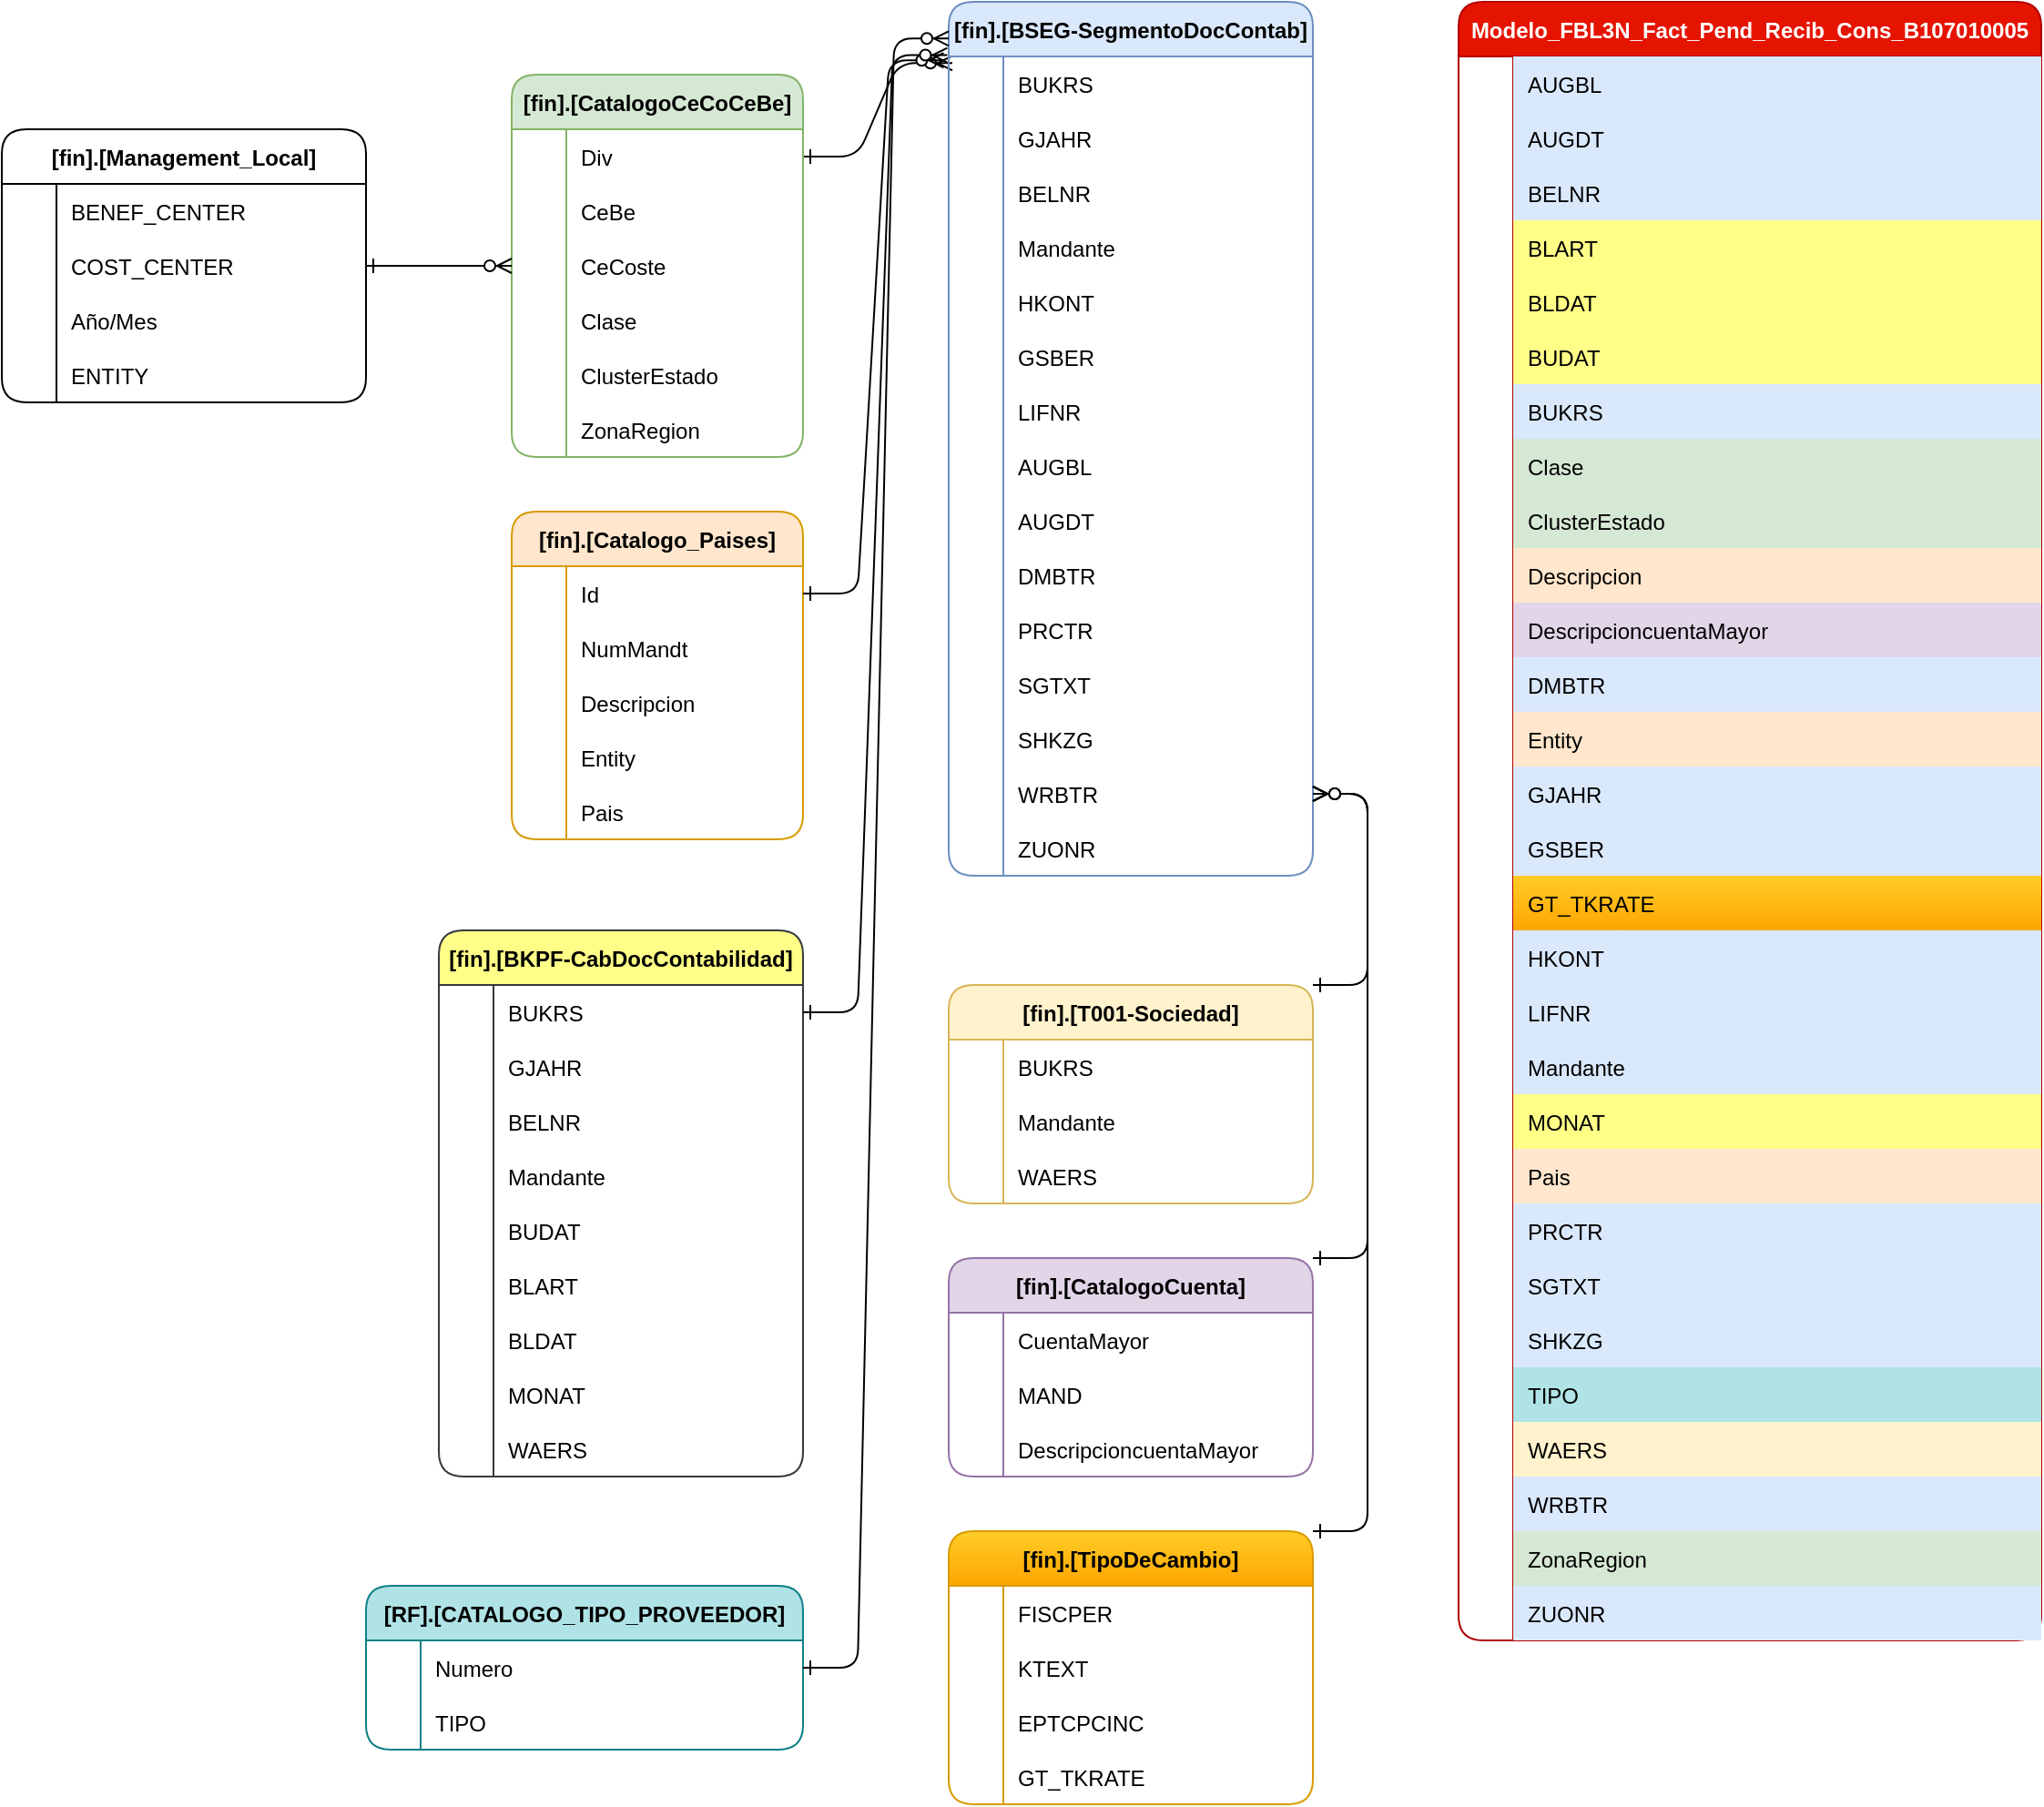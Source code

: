 <mxfile version="21.6.5" type="github">
  <diagram id="R2lEEEUBdFMjLlhIrx00" name="Page-1">
    <mxGraphModel dx="2022" dy="1774" grid="1" gridSize="10" guides="1" tooltips="1" connect="1" arrows="1" fold="1" page="1" pageScale="1" pageWidth="850" pageHeight="1100" math="0" shadow="0" extFonts="Permanent Marker^https://fonts.googleapis.com/css?family=Permanent+Marker">
      <root>
        <mxCell id="0" />
        <mxCell id="1" parent="0" />
        <mxCell id="C-vyLk0tnHw3VtMMgP7b-1" value="" style="edgeStyle=entityRelationEdgeStyle;endArrow=ERzeroToMany;startArrow=ERone;endFill=1;startFill=0;entryX=0.01;entryY=0.122;entryDx=0;entryDy=0;entryPerimeter=0;exitX=1;exitY=0.5;exitDx=0;exitDy=0;" parent="1" source="6r94PfFRITMtrs6CBCB6-159" target="6r94PfFRITMtrs6CBCB6-93" edge="1">
          <mxGeometry width="100" height="100" relative="1" as="geometry">
            <mxPoint x="40" y="-140" as="sourcePoint" />
            <mxPoint x="120" y="-110" as="targetPoint" />
          </mxGeometry>
        </mxCell>
        <mxCell id="6r94PfFRITMtrs6CBCB6-1" value="Modelo_FBL3N_Fact_Pend_Recib_Cons_B107010005" style="shape=table;startSize=30;container=1;collapsible=1;childLayout=tableLayout;fixedRows=1;rowLines=0;fontStyle=1;align=center;resizeLast=1;fillColor=#e51400;fontColor=#ffffff;strokeColor=#B20000;rounded=1;" vertex="1" parent="1">
          <mxGeometry x="480" y="-120" width="320" height="900" as="geometry" />
        </mxCell>
        <mxCell id="6r94PfFRITMtrs6CBCB6-2" value="" style="shape=tableRow;horizontal=0;startSize=0;swimlaneHead=0;swimlaneBody=0;fillColor=none;collapsible=0;dropTarget=0;points=[[0,0.5],[1,0.5]];portConstraint=eastwest;strokeColor=inherit;top=0;left=0;right=0;bottom=0;" vertex="1" parent="6r94PfFRITMtrs6CBCB6-1">
          <mxGeometry y="30" width="320" height="30" as="geometry" />
        </mxCell>
        <mxCell id="6r94PfFRITMtrs6CBCB6-3" value="" style="shape=partialRectangle;overflow=hidden;connectable=0;fillColor=none;strokeColor=inherit;top=0;left=0;bottom=0;right=0;" vertex="1" parent="6r94PfFRITMtrs6CBCB6-2">
          <mxGeometry width="30" height="30" as="geometry">
            <mxRectangle width="30" height="30" as="alternateBounds" />
          </mxGeometry>
        </mxCell>
        <mxCell id="6r94PfFRITMtrs6CBCB6-4" value="AUGBL" style="shape=partialRectangle;overflow=hidden;connectable=0;fillColor=#dae8fc;align=left;strokeColor=#6c8ebf;top=0;left=0;bottom=0;right=0;spacingLeft=6;" vertex="1" parent="6r94PfFRITMtrs6CBCB6-2">
          <mxGeometry x="30" width="290" height="30" as="geometry">
            <mxRectangle width="290" height="30" as="alternateBounds" />
          </mxGeometry>
        </mxCell>
        <mxCell id="6r94PfFRITMtrs6CBCB6-5" value="" style="shape=tableRow;horizontal=0;startSize=0;swimlaneHead=0;swimlaneBody=0;fillColor=none;collapsible=0;dropTarget=0;points=[[0,0.5],[1,0.5]];portConstraint=eastwest;strokeColor=inherit;top=0;left=0;right=0;bottom=0;" vertex="1" parent="6r94PfFRITMtrs6CBCB6-1">
          <mxGeometry y="60" width="320" height="30" as="geometry" />
        </mxCell>
        <mxCell id="6r94PfFRITMtrs6CBCB6-6" value="" style="shape=partialRectangle;overflow=hidden;connectable=0;fillColor=none;strokeColor=inherit;top=0;left=0;bottom=0;right=0;" vertex="1" parent="6r94PfFRITMtrs6CBCB6-5">
          <mxGeometry width="30" height="30" as="geometry">
            <mxRectangle width="30" height="30" as="alternateBounds" />
          </mxGeometry>
        </mxCell>
        <mxCell id="6r94PfFRITMtrs6CBCB6-7" value="AUGDT" style="shape=partialRectangle;overflow=hidden;connectable=0;fillColor=#dae8fc;align=left;strokeColor=#6c8ebf;top=0;left=0;bottom=0;right=0;spacingLeft=6;" vertex="1" parent="6r94PfFRITMtrs6CBCB6-5">
          <mxGeometry x="30" width="290" height="30" as="geometry">
            <mxRectangle width="290" height="30" as="alternateBounds" />
          </mxGeometry>
        </mxCell>
        <mxCell id="6r94PfFRITMtrs6CBCB6-8" value="" style="shape=tableRow;horizontal=0;startSize=0;swimlaneHead=0;swimlaneBody=0;fillColor=none;collapsible=0;dropTarget=0;points=[[0,0.5],[1,0.5]];portConstraint=eastwest;strokeColor=inherit;top=0;left=0;right=0;bottom=0;" vertex="1" parent="6r94PfFRITMtrs6CBCB6-1">
          <mxGeometry y="90" width="320" height="30" as="geometry" />
        </mxCell>
        <mxCell id="6r94PfFRITMtrs6CBCB6-9" value="" style="shape=partialRectangle;overflow=hidden;connectable=0;fillColor=none;strokeColor=inherit;top=0;left=0;bottom=0;right=0;" vertex="1" parent="6r94PfFRITMtrs6CBCB6-8">
          <mxGeometry width="30" height="30" as="geometry">
            <mxRectangle width="30" height="30" as="alternateBounds" />
          </mxGeometry>
        </mxCell>
        <mxCell id="6r94PfFRITMtrs6CBCB6-10" value="BELNR" style="shape=partialRectangle;overflow=hidden;connectable=0;fillColor=#dae8fc;align=left;strokeColor=#6c8ebf;top=0;left=0;bottom=0;right=0;spacingLeft=6;" vertex="1" parent="6r94PfFRITMtrs6CBCB6-8">
          <mxGeometry x="30" width="290" height="30" as="geometry">
            <mxRectangle width="290" height="30" as="alternateBounds" />
          </mxGeometry>
        </mxCell>
        <mxCell id="6r94PfFRITMtrs6CBCB6-11" value="" style="shape=tableRow;horizontal=0;startSize=0;swimlaneHead=0;swimlaneBody=0;fillColor=none;collapsible=0;dropTarget=0;points=[[0,0.5],[1,0.5]];portConstraint=eastwest;strokeColor=inherit;top=0;left=0;right=0;bottom=0;" vertex="1" parent="6r94PfFRITMtrs6CBCB6-1">
          <mxGeometry y="120" width="320" height="30" as="geometry" />
        </mxCell>
        <mxCell id="6r94PfFRITMtrs6CBCB6-12" value="" style="shape=partialRectangle;overflow=hidden;connectable=0;fillColor=none;strokeColor=inherit;top=0;left=0;bottom=0;right=0;" vertex="1" parent="6r94PfFRITMtrs6CBCB6-11">
          <mxGeometry width="30" height="30" as="geometry">
            <mxRectangle width="30" height="30" as="alternateBounds" />
          </mxGeometry>
        </mxCell>
        <mxCell id="6r94PfFRITMtrs6CBCB6-13" value="BLART" style="shape=partialRectangle;overflow=hidden;connectable=0;fillColor=#ffff88;align=left;strokeColor=#36393d;top=0;left=0;bottom=0;right=0;spacingLeft=6;" vertex="1" parent="6r94PfFRITMtrs6CBCB6-11">
          <mxGeometry x="30" width="290" height="30" as="geometry">
            <mxRectangle width="290" height="30" as="alternateBounds" />
          </mxGeometry>
        </mxCell>
        <mxCell id="6r94PfFRITMtrs6CBCB6-14" value="" style="shape=tableRow;horizontal=0;startSize=0;swimlaneHead=0;swimlaneBody=0;fillColor=none;collapsible=0;dropTarget=0;points=[[0,0.5],[1,0.5]];portConstraint=eastwest;strokeColor=inherit;top=0;left=0;right=0;bottom=0;" vertex="1" parent="6r94PfFRITMtrs6CBCB6-1">
          <mxGeometry y="150" width="320" height="30" as="geometry" />
        </mxCell>
        <mxCell id="6r94PfFRITMtrs6CBCB6-15" value="" style="shape=partialRectangle;overflow=hidden;connectable=0;fillColor=none;strokeColor=inherit;top=0;left=0;bottom=0;right=0;" vertex="1" parent="6r94PfFRITMtrs6CBCB6-14">
          <mxGeometry width="30" height="30" as="geometry">
            <mxRectangle width="30" height="30" as="alternateBounds" />
          </mxGeometry>
        </mxCell>
        <mxCell id="6r94PfFRITMtrs6CBCB6-16" value="BLDAT" style="shape=partialRectangle;overflow=hidden;connectable=0;fillColor=#ffff88;align=left;strokeColor=#36393d;top=0;left=0;bottom=0;right=0;spacingLeft=6;" vertex="1" parent="6r94PfFRITMtrs6CBCB6-14">
          <mxGeometry x="30" width="290" height="30" as="geometry">
            <mxRectangle width="290" height="30" as="alternateBounds" />
          </mxGeometry>
        </mxCell>
        <mxCell id="6r94PfFRITMtrs6CBCB6-17" value="" style="shape=tableRow;horizontal=0;startSize=0;swimlaneHead=0;swimlaneBody=0;fillColor=none;collapsible=0;dropTarget=0;points=[[0,0.5],[1,0.5]];portConstraint=eastwest;strokeColor=inherit;top=0;left=0;right=0;bottom=0;" vertex="1" parent="6r94PfFRITMtrs6CBCB6-1">
          <mxGeometry y="180" width="320" height="30" as="geometry" />
        </mxCell>
        <mxCell id="6r94PfFRITMtrs6CBCB6-18" value="" style="shape=partialRectangle;overflow=hidden;connectable=0;fillColor=none;strokeColor=inherit;top=0;left=0;bottom=0;right=0;" vertex="1" parent="6r94PfFRITMtrs6CBCB6-17">
          <mxGeometry width="30" height="30" as="geometry">
            <mxRectangle width="30" height="30" as="alternateBounds" />
          </mxGeometry>
        </mxCell>
        <mxCell id="6r94PfFRITMtrs6CBCB6-19" value="BUDAT" style="shape=partialRectangle;overflow=hidden;connectable=0;fillColor=#ffff88;align=left;strokeColor=#36393d;top=0;left=0;bottom=0;right=0;spacingLeft=6;" vertex="1" parent="6r94PfFRITMtrs6CBCB6-17">
          <mxGeometry x="30" width="290" height="30" as="geometry">
            <mxRectangle width="290" height="30" as="alternateBounds" />
          </mxGeometry>
        </mxCell>
        <mxCell id="6r94PfFRITMtrs6CBCB6-20" value="" style="shape=tableRow;horizontal=0;startSize=0;swimlaneHead=0;swimlaneBody=0;fillColor=none;collapsible=0;dropTarget=0;points=[[0,0.5],[1,0.5]];portConstraint=eastwest;strokeColor=inherit;top=0;left=0;right=0;bottom=0;" vertex="1" parent="6r94PfFRITMtrs6CBCB6-1">
          <mxGeometry y="210" width="320" height="30" as="geometry" />
        </mxCell>
        <mxCell id="6r94PfFRITMtrs6CBCB6-21" value="" style="shape=partialRectangle;overflow=hidden;connectable=0;fillColor=none;strokeColor=inherit;top=0;left=0;bottom=0;right=0;" vertex="1" parent="6r94PfFRITMtrs6CBCB6-20">
          <mxGeometry width="30" height="30" as="geometry">
            <mxRectangle width="30" height="30" as="alternateBounds" />
          </mxGeometry>
        </mxCell>
        <mxCell id="6r94PfFRITMtrs6CBCB6-22" value="BUKRS" style="shape=partialRectangle;overflow=hidden;connectable=0;fillColor=#dae8fc;align=left;strokeColor=#6c8ebf;top=0;left=0;bottom=0;right=0;spacingLeft=6;" vertex="1" parent="6r94PfFRITMtrs6CBCB6-20">
          <mxGeometry x="30" width="290" height="30" as="geometry">
            <mxRectangle width="290" height="30" as="alternateBounds" />
          </mxGeometry>
        </mxCell>
        <mxCell id="6r94PfFRITMtrs6CBCB6-23" value="" style="shape=tableRow;horizontal=0;startSize=0;swimlaneHead=0;swimlaneBody=0;fillColor=none;collapsible=0;dropTarget=0;points=[[0,0.5],[1,0.5]];portConstraint=eastwest;strokeColor=inherit;top=0;left=0;right=0;bottom=0;" vertex="1" parent="6r94PfFRITMtrs6CBCB6-1">
          <mxGeometry y="240" width="320" height="30" as="geometry" />
        </mxCell>
        <mxCell id="6r94PfFRITMtrs6CBCB6-24" value="" style="shape=partialRectangle;overflow=hidden;connectable=0;fillColor=none;strokeColor=inherit;top=0;left=0;bottom=0;right=0;" vertex="1" parent="6r94PfFRITMtrs6CBCB6-23">
          <mxGeometry width="30" height="30" as="geometry">
            <mxRectangle width="30" height="30" as="alternateBounds" />
          </mxGeometry>
        </mxCell>
        <mxCell id="6r94PfFRITMtrs6CBCB6-25" value="Clase" style="shape=partialRectangle;overflow=hidden;connectable=0;fillColor=#d5e8d4;align=left;strokeColor=#82b366;top=0;left=0;bottom=0;right=0;spacingLeft=6;" vertex="1" parent="6r94PfFRITMtrs6CBCB6-23">
          <mxGeometry x="30" width="290" height="30" as="geometry">
            <mxRectangle width="290" height="30" as="alternateBounds" />
          </mxGeometry>
        </mxCell>
        <mxCell id="6r94PfFRITMtrs6CBCB6-26" value="" style="shape=tableRow;horizontal=0;startSize=0;swimlaneHead=0;swimlaneBody=0;fillColor=none;collapsible=0;dropTarget=0;points=[[0,0.5],[1,0.5]];portConstraint=eastwest;strokeColor=inherit;top=0;left=0;right=0;bottom=0;" vertex="1" parent="6r94PfFRITMtrs6CBCB6-1">
          <mxGeometry y="270" width="320" height="30" as="geometry" />
        </mxCell>
        <mxCell id="6r94PfFRITMtrs6CBCB6-27" value="" style="shape=partialRectangle;overflow=hidden;connectable=0;fillColor=none;strokeColor=inherit;top=0;left=0;bottom=0;right=0;" vertex="1" parent="6r94PfFRITMtrs6CBCB6-26">
          <mxGeometry width="30" height="30" as="geometry">
            <mxRectangle width="30" height="30" as="alternateBounds" />
          </mxGeometry>
        </mxCell>
        <mxCell id="6r94PfFRITMtrs6CBCB6-28" value="ClusterEstado" style="shape=partialRectangle;overflow=hidden;connectable=0;fillColor=#d5e8d4;align=left;strokeColor=#82b366;top=0;left=0;bottom=0;right=0;spacingLeft=6;" vertex="1" parent="6r94PfFRITMtrs6CBCB6-26">
          <mxGeometry x="30" width="290" height="30" as="geometry">
            <mxRectangle width="290" height="30" as="alternateBounds" />
          </mxGeometry>
        </mxCell>
        <mxCell id="6r94PfFRITMtrs6CBCB6-29" value="" style="shape=tableRow;horizontal=0;startSize=0;swimlaneHead=0;swimlaneBody=0;fillColor=none;collapsible=0;dropTarget=0;points=[[0,0.5],[1,0.5]];portConstraint=eastwest;strokeColor=inherit;top=0;left=0;right=0;bottom=0;" vertex="1" parent="6r94PfFRITMtrs6CBCB6-1">
          <mxGeometry y="300" width="320" height="30" as="geometry" />
        </mxCell>
        <mxCell id="6r94PfFRITMtrs6CBCB6-30" value="" style="shape=partialRectangle;overflow=hidden;connectable=0;fillColor=none;strokeColor=inherit;top=0;left=0;bottom=0;right=0;" vertex="1" parent="6r94PfFRITMtrs6CBCB6-29">
          <mxGeometry width="30" height="30" as="geometry">
            <mxRectangle width="30" height="30" as="alternateBounds" />
          </mxGeometry>
        </mxCell>
        <mxCell id="6r94PfFRITMtrs6CBCB6-31" value="Descripcion" style="shape=partialRectangle;overflow=hidden;connectable=0;fillColor=#ffe6cc;align=left;strokeColor=#d79b00;top=0;left=0;bottom=0;right=0;spacingLeft=6;" vertex="1" parent="6r94PfFRITMtrs6CBCB6-29">
          <mxGeometry x="30" width="290" height="30" as="geometry">
            <mxRectangle width="290" height="30" as="alternateBounds" />
          </mxGeometry>
        </mxCell>
        <mxCell id="6r94PfFRITMtrs6CBCB6-32" value="" style="shape=tableRow;horizontal=0;startSize=0;swimlaneHead=0;swimlaneBody=0;fillColor=none;collapsible=0;dropTarget=0;points=[[0,0.5],[1,0.5]];portConstraint=eastwest;strokeColor=inherit;top=0;left=0;right=0;bottom=0;" vertex="1" parent="6r94PfFRITMtrs6CBCB6-1">
          <mxGeometry y="330" width="320" height="30" as="geometry" />
        </mxCell>
        <mxCell id="6r94PfFRITMtrs6CBCB6-33" value="" style="shape=partialRectangle;overflow=hidden;connectable=0;fillColor=none;strokeColor=inherit;top=0;left=0;bottom=0;right=0;" vertex="1" parent="6r94PfFRITMtrs6CBCB6-32">
          <mxGeometry width="30" height="30" as="geometry">
            <mxRectangle width="30" height="30" as="alternateBounds" />
          </mxGeometry>
        </mxCell>
        <mxCell id="6r94PfFRITMtrs6CBCB6-34" value="DescripcioncuentaMayor" style="shape=partialRectangle;overflow=hidden;connectable=0;fillColor=#e1d5e7;align=left;strokeColor=#9673a6;top=0;left=0;bottom=0;right=0;spacingLeft=6;" vertex="1" parent="6r94PfFRITMtrs6CBCB6-32">
          <mxGeometry x="30" width="290" height="30" as="geometry">
            <mxRectangle width="290" height="30" as="alternateBounds" />
          </mxGeometry>
        </mxCell>
        <mxCell id="6r94PfFRITMtrs6CBCB6-35" value="" style="shape=tableRow;horizontal=0;startSize=0;swimlaneHead=0;swimlaneBody=0;fillColor=none;collapsible=0;dropTarget=0;points=[[0,0.5],[1,0.5]];portConstraint=eastwest;strokeColor=inherit;top=0;left=0;right=0;bottom=0;" vertex="1" parent="6r94PfFRITMtrs6CBCB6-1">
          <mxGeometry y="360" width="320" height="30" as="geometry" />
        </mxCell>
        <mxCell id="6r94PfFRITMtrs6CBCB6-36" value="" style="shape=partialRectangle;overflow=hidden;connectable=0;fillColor=none;strokeColor=inherit;top=0;left=0;bottom=0;right=0;" vertex="1" parent="6r94PfFRITMtrs6CBCB6-35">
          <mxGeometry width="30" height="30" as="geometry">
            <mxRectangle width="30" height="30" as="alternateBounds" />
          </mxGeometry>
        </mxCell>
        <mxCell id="6r94PfFRITMtrs6CBCB6-37" value="DMBTR" style="shape=partialRectangle;overflow=hidden;connectable=0;fillColor=#dae8fc;align=left;strokeColor=#6c8ebf;top=0;left=0;bottom=0;right=0;spacingLeft=6;" vertex="1" parent="6r94PfFRITMtrs6CBCB6-35">
          <mxGeometry x="30" width="290" height="30" as="geometry">
            <mxRectangle width="290" height="30" as="alternateBounds" />
          </mxGeometry>
        </mxCell>
        <mxCell id="6r94PfFRITMtrs6CBCB6-38" value="" style="shape=tableRow;horizontal=0;startSize=0;swimlaneHead=0;swimlaneBody=0;fillColor=none;collapsible=0;dropTarget=0;points=[[0,0.5],[1,0.5]];portConstraint=eastwest;strokeColor=inherit;top=0;left=0;right=0;bottom=0;" vertex="1" parent="6r94PfFRITMtrs6CBCB6-1">
          <mxGeometry y="390" width="320" height="30" as="geometry" />
        </mxCell>
        <mxCell id="6r94PfFRITMtrs6CBCB6-39" value="" style="shape=partialRectangle;overflow=hidden;connectable=0;fillColor=none;strokeColor=inherit;top=0;left=0;bottom=0;right=0;" vertex="1" parent="6r94PfFRITMtrs6CBCB6-38">
          <mxGeometry width="30" height="30" as="geometry">
            <mxRectangle width="30" height="30" as="alternateBounds" />
          </mxGeometry>
        </mxCell>
        <mxCell id="6r94PfFRITMtrs6CBCB6-40" value="Entity" style="shape=partialRectangle;overflow=hidden;connectable=0;fillColor=#ffe6cc;align=left;strokeColor=#d79b00;top=0;left=0;bottom=0;right=0;spacingLeft=6;" vertex="1" parent="6r94PfFRITMtrs6CBCB6-38">
          <mxGeometry x="30" width="290" height="30" as="geometry">
            <mxRectangle width="290" height="30" as="alternateBounds" />
          </mxGeometry>
        </mxCell>
        <mxCell id="6r94PfFRITMtrs6CBCB6-41" value="" style="shape=tableRow;horizontal=0;startSize=0;swimlaneHead=0;swimlaneBody=0;fillColor=none;collapsible=0;dropTarget=0;points=[[0,0.5],[1,0.5]];portConstraint=eastwest;strokeColor=inherit;top=0;left=0;right=0;bottom=0;" vertex="1" parent="6r94PfFRITMtrs6CBCB6-1">
          <mxGeometry y="420" width="320" height="30" as="geometry" />
        </mxCell>
        <mxCell id="6r94PfFRITMtrs6CBCB6-42" value="" style="shape=partialRectangle;overflow=hidden;connectable=0;fillColor=none;strokeColor=inherit;top=0;left=0;bottom=0;right=0;" vertex="1" parent="6r94PfFRITMtrs6CBCB6-41">
          <mxGeometry width="30" height="30" as="geometry">
            <mxRectangle width="30" height="30" as="alternateBounds" />
          </mxGeometry>
        </mxCell>
        <mxCell id="6r94PfFRITMtrs6CBCB6-43" value="GJAHR" style="shape=partialRectangle;overflow=hidden;connectable=0;fillColor=#dae8fc;align=left;strokeColor=#6c8ebf;top=0;left=0;bottom=0;right=0;spacingLeft=6;" vertex="1" parent="6r94PfFRITMtrs6CBCB6-41">
          <mxGeometry x="30" width="290" height="30" as="geometry">
            <mxRectangle width="290" height="30" as="alternateBounds" />
          </mxGeometry>
        </mxCell>
        <mxCell id="6r94PfFRITMtrs6CBCB6-44" value="" style="shape=tableRow;horizontal=0;startSize=0;swimlaneHead=0;swimlaneBody=0;fillColor=none;collapsible=0;dropTarget=0;points=[[0,0.5],[1,0.5]];portConstraint=eastwest;strokeColor=inherit;top=0;left=0;right=0;bottom=0;" vertex="1" parent="6r94PfFRITMtrs6CBCB6-1">
          <mxGeometry y="450" width="320" height="30" as="geometry" />
        </mxCell>
        <mxCell id="6r94PfFRITMtrs6CBCB6-45" value="" style="shape=partialRectangle;overflow=hidden;connectable=0;fillColor=none;strokeColor=inherit;top=0;left=0;bottom=0;right=0;" vertex="1" parent="6r94PfFRITMtrs6CBCB6-44">
          <mxGeometry width="30" height="30" as="geometry">
            <mxRectangle width="30" height="30" as="alternateBounds" />
          </mxGeometry>
        </mxCell>
        <mxCell id="6r94PfFRITMtrs6CBCB6-46" value="GSBER" style="shape=partialRectangle;overflow=hidden;connectable=0;fillColor=#dae8fc;align=left;strokeColor=#6c8ebf;top=0;left=0;bottom=0;right=0;spacingLeft=6;" vertex="1" parent="6r94PfFRITMtrs6CBCB6-44">
          <mxGeometry x="30" width="290" height="30" as="geometry">
            <mxRectangle width="290" height="30" as="alternateBounds" />
          </mxGeometry>
        </mxCell>
        <mxCell id="6r94PfFRITMtrs6CBCB6-47" value="" style="shape=tableRow;horizontal=0;startSize=0;swimlaneHead=0;swimlaneBody=0;fillColor=none;collapsible=0;dropTarget=0;points=[[0,0.5],[1,0.5]];portConstraint=eastwest;strokeColor=inherit;top=0;left=0;right=0;bottom=0;" vertex="1" parent="6r94PfFRITMtrs6CBCB6-1">
          <mxGeometry y="480" width="320" height="30" as="geometry" />
        </mxCell>
        <mxCell id="6r94PfFRITMtrs6CBCB6-48" value="" style="shape=partialRectangle;overflow=hidden;connectable=0;fillColor=none;strokeColor=inherit;top=0;left=0;bottom=0;right=0;" vertex="1" parent="6r94PfFRITMtrs6CBCB6-47">
          <mxGeometry width="30" height="30" as="geometry">
            <mxRectangle width="30" height="30" as="alternateBounds" />
          </mxGeometry>
        </mxCell>
        <mxCell id="6r94PfFRITMtrs6CBCB6-49" value="GT_TKRATE" style="shape=partialRectangle;overflow=hidden;connectable=0;fillColor=#ffcd28;align=left;strokeColor=#d79b00;top=0;left=0;bottom=0;right=0;spacingLeft=6;gradientColor=#ffa500;" vertex="1" parent="6r94PfFRITMtrs6CBCB6-47">
          <mxGeometry x="30" width="290" height="30" as="geometry">
            <mxRectangle width="290" height="30" as="alternateBounds" />
          </mxGeometry>
        </mxCell>
        <mxCell id="6r94PfFRITMtrs6CBCB6-50" value="" style="shape=tableRow;horizontal=0;startSize=0;swimlaneHead=0;swimlaneBody=0;fillColor=none;collapsible=0;dropTarget=0;points=[[0,0.5],[1,0.5]];portConstraint=eastwest;strokeColor=inherit;top=0;left=0;right=0;bottom=0;" vertex="1" parent="6r94PfFRITMtrs6CBCB6-1">
          <mxGeometry y="510" width="320" height="30" as="geometry" />
        </mxCell>
        <mxCell id="6r94PfFRITMtrs6CBCB6-51" value="" style="shape=partialRectangle;overflow=hidden;connectable=0;fillColor=none;strokeColor=inherit;top=0;left=0;bottom=0;right=0;" vertex="1" parent="6r94PfFRITMtrs6CBCB6-50">
          <mxGeometry width="30" height="30" as="geometry">
            <mxRectangle width="30" height="30" as="alternateBounds" />
          </mxGeometry>
        </mxCell>
        <mxCell id="6r94PfFRITMtrs6CBCB6-52" value="HKONT" style="shape=partialRectangle;overflow=hidden;connectable=0;fillColor=#dae8fc;align=left;strokeColor=#6c8ebf;top=0;left=0;bottom=0;right=0;spacingLeft=6;" vertex="1" parent="6r94PfFRITMtrs6CBCB6-50">
          <mxGeometry x="30" width="290" height="30" as="geometry">
            <mxRectangle width="290" height="30" as="alternateBounds" />
          </mxGeometry>
        </mxCell>
        <mxCell id="6r94PfFRITMtrs6CBCB6-53" value="" style="shape=tableRow;horizontal=0;startSize=0;swimlaneHead=0;swimlaneBody=0;fillColor=none;collapsible=0;dropTarget=0;points=[[0,0.5],[1,0.5]];portConstraint=eastwest;strokeColor=inherit;top=0;left=0;right=0;bottom=0;" vertex="1" parent="6r94PfFRITMtrs6CBCB6-1">
          <mxGeometry y="540" width="320" height="30" as="geometry" />
        </mxCell>
        <mxCell id="6r94PfFRITMtrs6CBCB6-54" value="" style="shape=partialRectangle;overflow=hidden;connectable=0;fillColor=none;strokeColor=inherit;top=0;left=0;bottom=0;right=0;" vertex="1" parent="6r94PfFRITMtrs6CBCB6-53">
          <mxGeometry width="30" height="30" as="geometry">
            <mxRectangle width="30" height="30" as="alternateBounds" />
          </mxGeometry>
        </mxCell>
        <mxCell id="6r94PfFRITMtrs6CBCB6-55" value="LIFNR" style="shape=partialRectangle;overflow=hidden;connectable=0;fillColor=#dae8fc;align=left;strokeColor=#6c8ebf;top=0;left=0;bottom=0;right=0;spacingLeft=6;" vertex="1" parent="6r94PfFRITMtrs6CBCB6-53">
          <mxGeometry x="30" width="290" height="30" as="geometry">
            <mxRectangle width="290" height="30" as="alternateBounds" />
          </mxGeometry>
        </mxCell>
        <mxCell id="6r94PfFRITMtrs6CBCB6-56" value="" style="shape=tableRow;horizontal=0;startSize=0;swimlaneHead=0;swimlaneBody=0;fillColor=none;collapsible=0;dropTarget=0;points=[[0,0.5],[1,0.5]];portConstraint=eastwest;strokeColor=inherit;top=0;left=0;right=0;bottom=0;" vertex="1" parent="6r94PfFRITMtrs6CBCB6-1">
          <mxGeometry y="570" width="320" height="30" as="geometry" />
        </mxCell>
        <mxCell id="6r94PfFRITMtrs6CBCB6-57" value="" style="shape=partialRectangle;overflow=hidden;connectable=0;fillColor=none;strokeColor=inherit;top=0;left=0;bottom=0;right=0;" vertex="1" parent="6r94PfFRITMtrs6CBCB6-56">
          <mxGeometry width="30" height="30" as="geometry">
            <mxRectangle width="30" height="30" as="alternateBounds" />
          </mxGeometry>
        </mxCell>
        <mxCell id="6r94PfFRITMtrs6CBCB6-58" value="Mandante" style="shape=partialRectangle;overflow=hidden;connectable=0;fillColor=#dae8fc;align=left;strokeColor=#6c8ebf;top=0;left=0;bottom=0;right=0;spacingLeft=6;" vertex="1" parent="6r94PfFRITMtrs6CBCB6-56">
          <mxGeometry x="30" width="290" height="30" as="geometry">
            <mxRectangle width="290" height="30" as="alternateBounds" />
          </mxGeometry>
        </mxCell>
        <mxCell id="6r94PfFRITMtrs6CBCB6-59" value="" style="shape=tableRow;horizontal=0;startSize=0;swimlaneHead=0;swimlaneBody=0;fillColor=none;collapsible=0;dropTarget=0;points=[[0,0.5],[1,0.5]];portConstraint=eastwest;strokeColor=inherit;top=0;left=0;right=0;bottom=0;" vertex="1" parent="6r94PfFRITMtrs6CBCB6-1">
          <mxGeometry y="600" width="320" height="30" as="geometry" />
        </mxCell>
        <mxCell id="6r94PfFRITMtrs6CBCB6-60" value="" style="shape=partialRectangle;overflow=hidden;connectable=0;fillColor=none;strokeColor=inherit;top=0;left=0;bottom=0;right=0;" vertex="1" parent="6r94PfFRITMtrs6CBCB6-59">
          <mxGeometry width="30" height="30" as="geometry">
            <mxRectangle width="30" height="30" as="alternateBounds" />
          </mxGeometry>
        </mxCell>
        <mxCell id="6r94PfFRITMtrs6CBCB6-61" value="MONAT" style="shape=partialRectangle;overflow=hidden;connectable=0;fillColor=#ffff88;align=left;strokeColor=#36393d;top=0;left=0;bottom=0;right=0;spacingLeft=6;" vertex="1" parent="6r94PfFRITMtrs6CBCB6-59">
          <mxGeometry x="30" width="290" height="30" as="geometry">
            <mxRectangle width="290" height="30" as="alternateBounds" />
          </mxGeometry>
        </mxCell>
        <mxCell id="6r94PfFRITMtrs6CBCB6-62" value="" style="shape=tableRow;horizontal=0;startSize=0;swimlaneHead=0;swimlaneBody=0;fillColor=none;collapsible=0;dropTarget=0;points=[[0,0.5],[1,0.5]];portConstraint=eastwest;strokeColor=inherit;top=0;left=0;right=0;bottom=0;" vertex="1" parent="6r94PfFRITMtrs6CBCB6-1">
          <mxGeometry y="630" width="320" height="30" as="geometry" />
        </mxCell>
        <mxCell id="6r94PfFRITMtrs6CBCB6-63" value="" style="shape=partialRectangle;overflow=hidden;connectable=0;fillColor=none;strokeColor=inherit;top=0;left=0;bottom=0;right=0;" vertex="1" parent="6r94PfFRITMtrs6CBCB6-62">
          <mxGeometry width="30" height="30" as="geometry">
            <mxRectangle width="30" height="30" as="alternateBounds" />
          </mxGeometry>
        </mxCell>
        <mxCell id="6r94PfFRITMtrs6CBCB6-64" value="Pais" style="shape=partialRectangle;overflow=hidden;connectable=0;fillColor=#ffe6cc;align=left;strokeColor=#d79b00;top=0;left=0;bottom=0;right=0;spacingLeft=6;" vertex="1" parent="6r94PfFRITMtrs6CBCB6-62">
          <mxGeometry x="30" width="290" height="30" as="geometry">
            <mxRectangle width="290" height="30" as="alternateBounds" />
          </mxGeometry>
        </mxCell>
        <mxCell id="6r94PfFRITMtrs6CBCB6-65" value="" style="shape=tableRow;horizontal=0;startSize=0;swimlaneHead=0;swimlaneBody=0;fillColor=none;collapsible=0;dropTarget=0;points=[[0,0.5],[1,0.5]];portConstraint=eastwest;strokeColor=inherit;top=0;left=0;right=0;bottom=0;" vertex="1" parent="6r94PfFRITMtrs6CBCB6-1">
          <mxGeometry y="660" width="320" height="30" as="geometry" />
        </mxCell>
        <mxCell id="6r94PfFRITMtrs6CBCB6-66" value="" style="shape=partialRectangle;overflow=hidden;connectable=0;fillColor=none;strokeColor=inherit;top=0;left=0;bottom=0;right=0;" vertex="1" parent="6r94PfFRITMtrs6CBCB6-65">
          <mxGeometry width="30" height="30" as="geometry">
            <mxRectangle width="30" height="30" as="alternateBounds" />
          </mxGeometry>
        </mxCell>
        <mxCell id="6r94PfFRITMtrs6CBCB6-67" value="PRCTR" style="shape=partialRectangle;overflow=hidden;connectable=0;fillColor=#dae8fc;align=left;strokeColor=#6c8ebf;top=0;left=0;bottom=0;right=0;spacingLeft=6;" vertex="1" parent="6r94PfFRITMtrs6CBCB6-65">
          <mxGeometry x="30" width="290" height="30" as="geometry">
            <mxRectangle width="290" height="30" as="alternateBounds" />
          </mxGeometry>
        </mxCell>
        <mxCell id="6r94PfFRITMtrs6CBCB6-68" value="" style="shape=tableRow;horizontal=0;startSize=0;swimlaneHead=0;swimlaneBody=0;fillColor=none;collapsible=0;dropTarget=0;points=[[0,0.5],[1,0.5]];portConstraint=eastwest;strokeColor=inherit;top=0;left=0;right=0;bottom=0;" vertex="1" parent="6r94PfFRITMtrs6CBCB6-1">
          <mxGeometry y="690" width="320" height="30" as="geometry" />
        </mxCell>
        <mxCell id="6r94PfFRITMtrs6CBCB6-69" value="" style="shape=partialRectangle;overflow=hidden;connectable=0;fillColor=none;strokeColor=inherit;top=0;left=0;bottom=0;right=0;" vertex="1" parent="6r94PfFRITMtrs6CBCB6-68">
          <mxGeometry width="30" height="30" as="geometry">
            <mxRectangle width="30" height="30" as="alternateBounds" />
          </mxGeometry>
        </mxCell>
        <mxCell id="6r94PfFRITMtrs6CBCB6-70" value="SGTXT" style="shape=partialRectangle;overflow=hidden;connectable=0;fillColor=#dae8fc;align=left;strokeColor=#6c8ebf;top=0;left=0;bottom=0;right=0;spacingLeft=6;" vertex="1" parent="6r94PfFRITMtrs6CBCB6-68">
          <mxGeometry x="30" width="290" height="30" as="geometry">
            <mxRectangle width="290" height="30" as="alternateBounds" />
          </mxGeometry>
        </mxCell>
        <mxCell id="6r94PfFRITMtrs6CBCB6-71" value="" style="shape=tableRow;horizontal=0;startSize=0;swimlaneHead=0;swimlaneBody=0;fillColor=none;collapsible=0;dropTarget=0;points=[[0,0.5],[1,0.5]];portConstraint=eastwest;strokeColor=inherit;top=0;left=0;right=0;bottom=0;" vertex="1" parent="6r94PfFRITMtrs6CBCB6-1">
          <mxGeometry y="720" width="320" height="30" as="geometry" />
        </mxCell>
        <mxCell id="6r94PfFRITMtrs6CBCB6-72" value="" style="shape=partialRectangle;overflow=hidden;connectable=0;fillColor=none;strokeColor=inherit;top=0;left=0;bottom=0;right=0;" vertex="1" parent="6r94PfFRITMtrs6CBCB6-71">
          <mxGeometry width="30" height="30" as="geometry">
            <mxRectangle width="30" height="30" as="alternateBounds" />
          </mxGeometry>
        </mxCell>
        <mxCell id="6r94PfFRITMtrs6CBCB6-73" value="SHKZG" style="shape=partialRectangle;overflow=hidden;connectable=0;fillColor=#dae8fc;align=left;strokeColor=#6c8ebf;top=0;left=0;bottom=0;right=0;spacingLeft=6;" vertex="1" parent="6r94PfFRITMtrs6CBCB6-71">
          <mxGeometry x="30" width="290" height="30" as="geometry">
            <mxRectangle width="290" height="30" as="alternateBounds" />
          </mxGeometry>
        </mxCell>
        <mxCell id="6r94PfFRITMtrs6CBCB6-74" value="" style="shape=tableRow;horizontal=0;startSize=0;swimlaneHead=0;swimlaneBody=0;fillColor=none;collapsible=0;dropTarget=0;points=[[0,0.5],[1,0.5]];portConstraint=eastwest;strokeColor=inherit;top=0;left=0;right=0;bottom=0;" vertex="1" parent="6r94PfFRITMtrs6CBCB6-1">
          <mxGeometry y="750" width="320" height="30" as="geometry" />
        </mxCell>
        <mxCell id="6r94PfFRITMtrs6CBCB6-75" value="" style="shape=partialRectangle;overflow=hidden;connectable=0;fillColor=none;strokeColor=inherit;top=0;left=0;bottom=0;right=0;" vertex="1" parent="6r94PfFRITMtrs6CBCB6-74">
          <mxGeometry width="30" height="30" as="geometry">
            <mxRectangle width="30" height="30" as="alternateBounds" />
          </mxGeometry>
        </mxCell>
        <mxCell id="6r94PfFRITMtrs6CBCB6-76" value="TIPO" style="shape=partialRectangle;overflow=hidden;connectable=0;fillColor=#b0e3e6;align=left;strokeColor=#0e8088;top=0;left=0;bottom=0;right=0;spacingLeft=6;" vertex="1" parent="6r94PfFRITMtrs6CBCB6-74">
          <mxGeometry x="30" width="290" height="30" as="geometry">
            <mxRectangle width="290" height="30" as="alternateBounds" />
          </mxGeometry>
        </mxCell>
        <mxCell id="6r94PfFRITMtrs6CBCB6-80" value="" style="shape=tableRow;horizontal=0;startSize=0;swimlaneHead=0;swimlaneBody=0;fillColor=none;collapsible=0;dropTarget=0;points=[[0,0.5],[1,0.5]];portConstraint=eastwest;strokeColor=inherit;top=0;left=0;right=0;bottom=0;" vertex="1" parent="6r94PfFRITMtrs6CBCB6-1">
          <mxGeometry y="780" width="320" height="30" as="geometry" />
        </mxCell>
        <mxCell id="6r94PfFRITMtrs6CBCB6-81" value="" style="shape=partialRectangle;overflow=hidden;connectable=0;fillColor=none;strokeColor=inherit;top=0;left=0;bottom=0;right=0;" vertex="1" parent="6r94PfFRITMtrs6CBCB6-80">
          <mxGeometry width="30" height="30" as="geometry">
            <mxRectangle width="30" height="30" as="alternateBounds" />
          </mxGeometry>
        </mxCell>
        <mxCell id="6r94PfFRITMtrs6CBCB6-82" value="WAERS" style="shape=partialRectangle;overflow=hidden;connectable=0;fillColor=#fff2cc;align=left;strokeColor=#d6b656;top=0;left=0;bottom=0;right=0;spacingLeft=6;" vertex="1" parent="6r94PfFRITMtrs6CBCB6-80">
          <mxGeometry x="30" width="290" height="30" as="geometry">
            <mxRectangle width="290" height="30" as="alternateBounds" />
          </mxGeometry>
        </mxCell>
        <mxCell id="6r94PfFRITMtrs6CBCB6-83" value="" style="shape=tableRow;horizontal=0;startSize=0;swimlaneHead=0;swimlaneBody=0;fillColor=none;collapsible=0;dropTarget=0;points=[[0,0.5],[1,0.5]];portConstraint=eastwest;strokeColor=inherit;top=0;left=0;right=0;bottom=0;" vertex="1" parent="6r94PfFRITMtrs6CBCB6-1">
          <mxGeometry y="810" width="320" height="30" as="geometry" />
        </mxCell>
        <mxCell id="6r94PfFRITMtrs6CBCB6-84" value="" style="shape=partialRectangle;overflow=hidden;connectable=0;fillColor=none;strokeColor=inherit;top=0;left=0;bottom=0;right=0;" vertex="1" parent="6r94PfFRITMtrs6CBCB6-83">
          <mxGeometry width="30" height="30" as="geometry">
            <mxRectangle width="30" height="30" as="alternateBounds" />
          </mxGeometry>
        </mxCell>
        <mxCell id="6r94PfFRITMtrs6CBCB6-85" value="WRBTR" style="shape=partialRectangle;overflow=hidden;connectable=0;fillColor=#dae8fc;align=left;strokeColor=#6c8ebf;top=0;left=0;bottom=0;right=0;spacingLeft=6;" vertex="1" parent="6r94PfFRITMtrs6CBCB6-83">
          <mxGeometry x="30" width="290" height="30" as="geometry">
            <mxRectangle width="290" height="30" as="alternateBounds" />
          </mxGeometry>
        </mxCell>
        <mxCell id="6r94PfFRITMtrs6CBCB6-86" value="" style="shape=tableRow;horizontal=0;startSize=0;swimlaneHead=0;swimlaneBody=0;fillColor=none;collapsible=0;dropTarget=0;points=[[0,0.5],[1,0.5]];portConstraint=eastwest;strokeColor=inherit;top=0;left=0;right=0;bottom=0;" vertex="1" parent="6r94PfFRITMtrs6CBCB6-1">
          <mxGeometry y="840" width="320" height="30" as="geometry" />
        </mxCell>
        <mxCell id="6r94PfFRITMtrs6CBCB6-87" value="" style="shape=partialRectangle;overflow=hidden;connectable=0;fillColor=none;strokeColor=inherit;top=0;left=0;bottom=0;right=0;" vertex="1" parent="6r94PfFRITMtrs6CBCB6-86">
          <mxGeometry width="30" height="30" as="geometry">
            <mxRectangle width="30" height="30" as="alternateBounds" />
          </mxGeometry>
        </mxCell>
        <mxCell id="6r94PfFRITMtrs6CBCB6-88" value="ZonaRegion" style="shape=partialRectangle;overflow=hidden;connectable=0;fillColor=#d5e8d4;align=left;strokeColor=#82b366;top=0;left=0;bottom=0;right=0;spacingLeft=6;" vertex="1" parent="6r94PfFRITMtrs6CBCB6-86">
          <mxGeometry x="30" width="290" height="30" as="geometry">
            <mxRectangle width="290" height="30" as="alternateBounds" />
          </mxGeometry>
        </mxCell>
        <mxCell id="6r94PfFRITMtrs6CBCB6-89" value="" style="shape=tableRow;horizontal=0;startSize=0;swimlaneHead=0;swimlaneBody=0;fillColor=none;collapsible=0;dropTarget=0;points=[[0,0.5],[1,0.5]];portConstraint=eastwest;strokeColor=inherit;top=0;left=0;right=0;bottom=0;" vertex="1" parent="6r94PfFRITMtrs6CBCB6-1">
          <mxGeometry y="870" width="320" height="30" as="geometry" />
        </mxCell>
        <mxCell id="6r94PfFRITMtrs6CBCB6-90" value="" style="shape=partialRectangle;overflow=hidden;connectable=0;fillColor=none;strokeColor=inherit;top=0;left=0;bottom=0;right=0;" vertex="1" parent="6r94PfFRITMtrs6CBCB6-89">
          <mxGeometry width="30" height="30" as="geometry">
            <mxRectangle width="30" height="30" as="alternateBounds" />
          </mxGeometry>
        </mxCell>
        <mxCell id="6r94PfFRITMtrs6CBCB6-91" value="ZUONR" style="shape=partialRectangle;overflow=hidden;connectable=0;fillColor=#dae8fc;align=left;strokeColor=#6c8ebf;top=0;left=0;bottom=0;right=0;spacingLeft=6;" vertex="1" parent="6r94PfFRITMtrs6CBCB6-89">
          <mxGeometry x="30" width="290" height="30" as="geometry">
            <mxRectangle width="290" height="30" as="alternateBounds" />
          </mxGeometry>
        </mxCell>
        <mxCell id="6r94PfFRITMtrs6CBCB6-92" value="[fin].[BSEG-SegmentoDocContab]" style="shape=table;startSize=30;container=1;collapsible=1;childLayout=tableLayout;fixedRows=1;rowLines=0;fontStyle=1;align=center;resizeLast=1;rounded=1;fillColor=#dae8fc;strokeColor=#6c8ebf;" vertex="1" parent="1">
          <mxGeometry x="200" y="-120" width="200" height="480" as="geometry" />
        </mxCell>
        <mxCell id="6r94PfFRITMtrs6CBCB6-93" value="" style="shape=tableRow;horizontal=0;startSize=0;swimlaneHead=0;swimlaneBody=0;fillColor=none;collapsible=0;dropTarget=0;points=[[0,0.5],[1,0.5]];portConstraint=eastwest;strokeColor=inherit;top=0;left=0;right=0;bottom=0;" vertex="1" parent="6r94PfFRITMtrs6CBCB6-92">
          <mxGeometry y="30" width="200" height="30" as="geometry" />
        </mxCell>
        <mxCell id="6r94PfFRITMtrs6CBCB6-94" value="" style="shape=partialRectangle;overflow=hidden;connectable=0;fillColor=none;strokeColor=inherit;top=0;left=0;bottom=0;right=0;" vertex="1" parent="6r94PfFRITMtrs6CBCB6-93">
          <mxGeometry width="30" height="30" as="geometry">
            <mxRectangle width="30" height="30" as="alternateBounds" />
          </mxGeometry>
        </mxCell>
        <mxCell id="6r94PfFRITMtrs6CBCB6-95" value="BUKRS" style="shape=partialRectangle;overflow=hidden;connectable=0;fillColor=none;align=left;strokeColor=inherit;top=0;left=0;bottom=0;right=0;spacingLeft=6;" vertex="1" parent="6r94PfFRITMtrs6CBCB6-93">
          <mxGeometry x="30" width="170" height="30" as="geometry">
            <mxRectangle width="170" height="30" as="alternateBounds" />
          </mxGeometry>
        </mxCell>
        <mxCell id="6r94PfFRITMtrs6CBCB6-96" value="" style="shape=tableRow;horizontal=0;startSize=0;swimlaneHead=0;swimlaneBody=0;fillColor=none;collapsible=0;dropTarget=0;points=[[0,0.5],[1,0.5]];portConstraint=eastwest;strokeColor=inherit;top=0;left=0;right=0;bottom=0;" vertex="1" parent="6r94PfFRITMtrs6CBCB6-92">
          <mxGeometry y="60" width="200" height="30" as="geometry" />
        </mxCell>
        <mxCell id="6r94PfFRITMtrs6CBCB6-97" value="" style="shape=partialRectangle;overflow=hidden;connectable=0;fillColor=none;strokeColor=inherit;top=0;left=0;bottom=0;right=0;" vertex="1" parent="6r94PfFRITMtrs6CBCB6-96">
          <mxGeometry width="30" height="30" as="geometry">
            <mxRectangle width="30" height="30" as="alternateBounds" />
          </mxGeometry>
        </mxCell>
        <mxCell id="6r94PfFRITMtrs6CBCB6-98" value="GJAHR" style="shape=partialRectangle;overflow=hidden;connectable=0;fillColor=none;align=left;strokeColor=inherit;top=0;left=0;bottom=0;right=0;spacingLeft=6;" vertex="1" parent="6r94PfFRITMtrs6CBCB6-96">
          <mxGeometry x="30" width="170" height="30" as="geometry">
            <mxRectangle width="170" height="30" as="alternateBounds" />
          </mxGeometry>
        </mxCell>
        <mxCell id="6r94PfFRITMtrs6CBCB6-99" value="" style="shape=tableRow;horizontal=0;startSize=0;swimlaneHead=0;swimlaneBody=0;fillColor=none;collapsible=0;dropTarget=0;points=[[0,0.5],[1,0.5]];portConstraint=eastwest;strokeColor=inherit;top=0;left=0;right=0;bottom=0;rounded=1;" vertex="1" parent="6r94PfFRITMtrs6CBCB6-92">
          <mxGeometry y="90" width="200" height="30" as="geometry" />
        </mxCell>
        <mxCell id="6r94PfFRITMtrs6CBCB6-100" value="" style="shape=partialRectangle;overflow=hidden;connectable=0;fillColor=none;strokeColor=inherit;top=0;left=0;bottom=0;right=0;" vertex="1" parent="6r94PfFRITMtrs6CBCB6-99">
          <mxGeometry width="30" height="30" as="geometry">
            <mxRectangle width="30" height="30" as="alternateBounds" />
          </mxGeometry>
        </mxCell>
        <mxCell id="6r94PfFRITMtrs6CBCB6-101" value="BELNR" style="shape=partialRectangle;overflow=hidden;connectable=0;fillColor=none;align=left;strokeColor=inherit;top=0;left=0;bottom=0;right=0;spacingLeft=6;" vertex="1" parent="6r94PfFRITMtrs6CBCB6-99">
          <mxGeometry x="30" width="170" height="30" as="geometry">
            <mxRectangle width="170" height="30" as="alternateBounds" />
          </mxGeometry>
        </mxCell>
        <mxCell id="6r94PfFRITMtrs6CBCB6-102" value="" style="shape=tableRow;horizontal=0;startSize=0;swimlaneHead=0;swimlaneBody=0;fillColor=none;collapsible=0;dropTarget=0;points=[[0,0.5],[1,0.5]];portConstraint=eastwest;strokeColor=inherit;top=0;left=0;right=0;bottom=0;" vertex="1" parent="6r94PfFRITMtrs6CBCB6-92">
          <mxGeometry y="120" width="200" height="30" as="geometry" />
        </mxCell>
        <mxCell id="6r94PfFRITMtrs6CBCB6-103" value="" style="shape=partialRectangle;overflow=hidden;connectable=0;fillColor=none;strokeColor=inherit;top=0;left=0;bottom=0;right=0;" vertex="1" parent="6r94PfFRITMtrs6CBCB6-102">
          <mxGeometry width="30" height="30" as="geometry">
            <mxRectangle width="30" height="30" as="alternateBounds" />
          </mxGeometry>
        </mxCell>
        <mxCell id="6r94PfFRITMtrs6CBCB6-104" value="Mandante" style="shape=partialRectangle;overflow=hidden;connectable=0;fillColor=none;align=left;strokeColor=inherit;top=0;left=0;bottom=0;right=0;spacingLeft=6;" vertex="1" parent="6r94PfFRITMtrs6CBCB6-102">
          <mxGeometry x="30" width="170" height="30" as="geometry">
            <mxRectangle width="170" height="30" as="alternateBounds" />
          </mxGeometry>
        </mxCell>
        <mxCell id="6r94PfFRITMtrs6CBCB6-105" value="" style="shape=tableRow;horizontal=0;startSize=0;swimlaneHead=0;swimlaneBody=0;fillColor=none;collapsible=0;dropTarget=0;points=[[0,0.5],[1,0.5]];portConstraint=eastwest;strokeColor=inherit;top=0;left=0;right=0;bottom=0;" vertex="1" parent="6r94PfFRITMtrs6CBCB6-92">
          <mxGeometry y="150" width="200" height="30" as="geometry" />
        </mxCell>
        <mxCell id="6r94PfFRITMtrs6CBCB6-106" value="" style="shape=partialRectangle;overflow=hidden;connectable=0;fillColor=none;strokeColor=inherit;top=0;left=0;bottom=0;right=0;" vertex="1" parent="6r94PfFRITMtrs6CBCB6-105">
          <mxGeometry width="30" height="30" as="geometry">
            <mxRectangle width="30" height="30" as="alternateBounds" />
          </mxGeometry>
        </mxCell>
        <mxCell id="6r94PfFRITMtrs6CBCB6-107" value="HKONT" style="shape=partialRectangle;overflow=hidden;connectable=0;fillColor=none;align=left;strokeColor=inherit;top=0;left=0;bottom=0;right=0;spacingLeft=6;" vertex="1" parent="6r94PfFRITMtrs6CBCB6-105">
          <mxGeometry x="30" width="170" height="30" as="geometry">
            <mxRectangle width="170" height="30" as="alternateBounds" />
          </mxGeometry>
        </mxCell>
        <mxCell id="6r94PfFRITMtrs6CBCB6-108" value="" style="shape=tableRow;horizontal=0;startSize=0;swimlaneHead=0;swimlaneBody=0;fillColor=none;collapsible=0;dropTarget=0;points=[[0,0.5],[1,0.5]];portConstraint=eastwest;strokeColor=inherit;top=0;left=0;right=0;bottom=0;" vertex="1" parent="6r94PfFRITMtrs6CBCB6-92">
          <mxGeometry y="180" width="200" height="30" as="geometry" />
        </mxCell>
        <mxCell id="6r94PfFRITMtrs6CBCB6-109" value="" style="shape=partialRectangle;overflow=hidden;connectable=0;fillColor=none;strokeColor=inherit;top=0;left=0;bottom=0;right=0;" vertex="1" parent="6r94PfFRITMtrs6CBCB6-108">
          <mxGeometry width="30" height="30" as="geometry">
            <mxRectangle width="30" height="30" as="alternateBounds" />
          </mxGeometry>
        </mxCell>
        <mxCell id="6r94PfFRITMtrs6CBCB6-110" value="GSBER" style="shape=partialRectangle;overflow=hidden;connectable=0;fillColor=none;align=left;strokeColor=inherit;top=0;left=0;bottom=0;right=0;spacingLeft=6;" vertex="1" parent="6r94PfFRITMtrs6CBCB6-108">
          <mxGeometry x="30" width="170" height="30" as="geometry">
            <mxRectangle width="170" height="30" as="alternateBounds" />
          </mxGeometry>
        </mxCell>
        <mxCell id="6r94PfFRITMtrs6CBCB6-111" value="" style="shape=tableRow;horizontal=0;startSize=0;swimlaneHead=0;swimlaneBody=0;fillColor=none;collapsible=0;dropTarget=0;points=[[0,0.5],[1,0.5]];portConstraint=eastwest;strokeColor=inherit;top=0;left=0;right=0;bottom=0;" vertex="1" parent="6r94PfFRITMtrs6CBCB6-92">
          <mxGeometry y="210" width="200" height="30" as="geometry" />
        </mxCell>
        <mxCell id="6r94PfFRITMtrs6CBCB6-112" value="" style="shape=partialRectangle;overflow=hidden;connectable=0;fillColor=none;strokeColor=inherit;top=0;left=0;bottom=0;right=0;" vertex="1" parent="6r94PfFRITMtrs6CBCB6-111">
          <mxGeometry width="30" height="30" as="geometry">
            <mxRectangle width="30" height="30" as="alternateBounds" />
          </mxGeometry>
        </mxCell>
        <mxCell id="6r94PfFRITMtrs6CBCB6-113" value="LIFNR" style="shape=partialRectangle;overflow=hidden;connectable=0;fillColor=none;align=left;strokeColor=inherit;top=0;left=0;bottom=0;right=0;spacingLeft=6;" vertex="1" parent="6r94PfFRITMtrs6CBCB6-111">
          <mxGeometry x="30" width="170" height="30" as="geometry">
            <mxRectangle width="170" height="30" as="alternateBounds" />
          </mxGeometry>
        </mxCell>
        <mxCell id="6r94PfFRITMtrs6CBCB6-114" value="" style="shape=tableRow;horizontal=0;startSize=0;swimlaneHead=0;swimlaneBody=0;fillColor=none;collapsible=0;dropTarget=0;points=[[0,0.5],[1,0.5]];portConstraint=eastwest;strokeColor=inherit;top=0;left=0;right=0;bottom=0;" vertex="1" parent="6r94PfFRITMtrs6CBCB6-92">
          <mxGeometry y="240" width="200" height="30" as="geometry" />
        </mxCell>
        <mxCell id="6r94PfFRITMtrs6CBCB6-115" value="" style="shape=partialRectangle;overflow=hidden;connectable=0;fillColor=none;strokeColor=inherit;top=0;left=0;bottom=0;right=0;" vertex="1" parent="6r94PfFRITMtrs6CBCB6-114">
          <mxGeometry width="30" height="30" as="geometry">
            <mxRectangle width="30" height="30" as="alternateBounds" />
          </mxGeometry>
        </mxCell>
        <mxCell id="6r94PfFRITMtrs6CBCB6-116" value="AUGBL" style="shape=partialRectangle;overflow=hidden;connectable=0;fillColor=none;align=left;strokeColor=inherit;top=0;left=0;bottom=0;right=0;spacingLeft=6;" vertex="1" parent="6r94PfFRITMtrs6CBCB6-114">
          <mxGeometry x="30" width="170" height="30" as="geometry">
            <mxRectangle width="170" height="30" as="alternateBounds" />
          </mxGeometry>
        </mxCell>
        <mxCell id="6r94PfFRITMtrs6CBCB6-117" value="" style="shape=tableRow;horizontal=0;startSize=0;swimlaneHead=0;swimlaneBody=0;fillColor=none;collapsible=0;dropTarget=0;points=[[0,0.5],[1,0.5]];portConstraint=eastwest;strokeColor=inherit;top=0;left=0;right=0;bottom=0;" vertex="1" parent="6r94PfFRITMtrs6CBCB6-92">
          <mxGeometry y="270" width="200" height="30" as="geometry" />
        </mxCell>
        <mxCell id="6r94PfFRITMtrs6CBCB6-118" value="" style="shape=partialRectangle;overflow=hidden;connectable=0;fillColor=none;strokeColor=inherit;top=0;left=0;bottom=0;right=0;" vertex="1" parent="6r94PfFRITMtrs6CBCB6-117">
          <mxGeometry width="30" height="30" as="geometry">
            <mxRectangle width="30" height="30" as="alternateBounds" />
          </mxGeometry>
        </mxCell>
        <mxCell id="6r94PfFRITMtrs6CBCB6-119" value="AUGDT" style="shape=partialRectangle;overflow=hidden;connectable=0;fillColor=none;align=left;strokeColor=inherit;top=0;left=0;bottom=0;right=0;spacingLeft=6;" vertex="1" parent="6r94PfFRITMtrs6CBCB6-117">
          <mxGeometry x="30" width="170" height="30" as="geometry">
            <mxRectangle width="170" height="30" as="alternateBounds" />
          </mxGeometry>
        </mxCell>
        <mxCell id="6r94PfFRITMtrs6CBCB6-120" value="" style="shape=tableRow;horizontal=0;startSize=0;swimlaneHead=0;swimlaneBody=0;fillColor=none;collapsible=0;dropTarget=0;points=[[0,0.5],[1,0.5]];portConstraint=eastwest;strokeColor=inherit;top=0;left=0;right=0;bottom=0;" vertex="1" parent="6r94PfFRITMtrs6CBCB6-92">
          <mxGeometry y="300" width="200" height="30" as="geometry" />
        </mxCell>
        <mxCell id="6r94PfFRITMtrs6CBCB6-121" value="" style="shape=partialRectangle;overflow=hidden;connectable=0;fillColor=none;strokeColor=inherit;top=0;left=0;bottom=0;right=0;" vertex="1" parent="6r94PfFRITMtrs6CBCB6-120">
          <mxGeometry width="30" height="30" as="geometry">
            <mxRectangle width="30" height="30" as="alternateBounds" />
          </mxGeometry>
        </mxCell>
        <mxCell id="6r94PfFRITMtrs6CBCB6-122" value="DMBTR" style="shape=partialRectangle;overflow=hidden;connectable=0;fillColor=none;align=left;strokeColor=inherit;top=0;left=0;bottom=0;right=0;spacingLeft=6;" vertex="1" parent="6r94PfFRITMtrs6CBCB6-120">
          <mxGeometry x="30" width="170" height="30" as="geometry">
            <mxRectangle width="170" height="30" as="alternateBounds" />
          </mxGeometry>
        </mxCell>
        <mxCell id="6r94PfFRITMtrs6CBCB6-123" value="" style="shape=tableRow;horizontal=0;startSize=0;swimlaneHead=0;swimlaneBody=0;fillColor=none;collapsible=0;dropTarget=0;points=[[0,0.5],[1,0.5]];portConstraint=eastwest;strokeColor=inherit;top=0;left=0;right=0;bottom=0;" vertex="1" parent="6r94PfFRITMtrs6CBCB6-92">
          <mxGeometry y="330" width="200" height="30" as="geometry" />
        </mxCell>
        <mxCell id="6r94PfFRITMtrs6CBCB6-124" value="" style="shape=partialRectangle;overflow=hidden;connectable=0;fillColor=none;strokeColor=inherit;top=0;left=0;bottom=0;right=0;" vertex="1" parent="6r94PfFRITMtrs6CBCB6-123">
          <mxGeometry width="30" height="30" as="geometry">
            <mxRectangle width="30" height="30" as="alternateBounds" />
          </mxGeometry>
        </mxCell>
        <mxCell id="6r94PfFRITMtrs6CBCB6-125" value="PRCTR" style="shape=partialRectangle;overflow=hidden;connectable=0;fillColor=none;align=left;strokeColor=inherit;top=0;left=0;bottom=0;right=0;spacingLeft=6;" vertex="1" parent="6r94PfFRITMtrs6CBCB6-123">
          <mxGeometry x="30" width="170" height="30" as="geometry">
            <mxRectangle width="170" height="30" as="alternateBounds" />
          </mxGeometry>
        </mxCell>
        <mxCell id="6r94PfFRITMtrs6CBCB6-126" value="" style="shape=tableRow;horizontal=0;startSize=0;swimlaneHead=0;swimlaneBody=0;fillColor=none;collapsible=0;dropTarget=0;points=[[0,0.5],[1,0.5]];portConstraint=eastwest;strokeColor=inherit;top=0;left=0;right=0;bottom=0;" vertex="1" parent="6r94PfFRITMtrs6CBCB6-92">
          <mxGeometry y="360" width="200" height="30" as="geometry" />
        </mxCell>
        <mxCell id="6r94PfFRITMtrs6CBCB6-127" value="" style="shape=partialRectangle;overflow=hidden;connectable=0;fillColor=none;strokeColor=inherit;top=0;left=0;bottom=0;right=0;" vertex="1" parent="6r94PfFRITMtrs6CBCB6-126">
          <mxGeometry width="30" height="30" as="geometry">
            <mxRectangle width="30" height="30" as="alternateBounds" />
          </mxGeometry>
        </mxCell>
        <mxCell id="6r94PfFRITMtrs6CBCB6-128" value="SGTXT" style="shape=partialRectangle;overflow=hidden;connectable=0;fillColor=none;align=left;strokeColor=inherit;top=0;left=0;bottom=0;right=0;spacingLeft=6;" vertex="1" parent="6r94PfFRITMtrs6CBCB6-126">
          <mxGeometry x="30" width="170" height="30" as="geometry">
            <mxRectangle width="170" height="30" as="alternateBounds" />
          </mxGeometry>
        </mxCell>
        <mxCell id="6r94PfFRITMtrs6CBCB6-129" value="" style="shape=tableRow;horizontal=0;startSize=0;swimlaneHead=0;swimlaneBody=0;fillColor=none;collapsible=0;dropTarget=0;points=[[0,0.5],[1,0.5]];portConstraint=eastwest;strokeColor=inherit;top=0;left=0;right=0;bottom=0;" vertex="1" parent="6r94PfFRITMtrs6CBCB6-92">
          <mxGeometry y="390" width="200" height="30" as="geometry" />
        </mxCell>
        <mxCell id="6r94PfFRITMtrs6CBCB6-130" value="" style="shape=partialRectangle;overflow=hidden;connectable=0;fillColor=none;strokeColor=inherit;top=0;left=0;bottom=0;right=0;" vertex="1" parent="6r94PfFRITMtrs6CBCB6-129">
          <mxGeometry width="30" height="30" as="geometry">
            <mxRectangle width="30" height="30" as="alternateBounds" />
          </mxGeometry>
        </mxCell>
        <mxCell id="6r94PfFRITMtrs6CBCB6-131" value="SHKZG" style="shape=partialRectangle;overflow=hidden;connectable=0;fillColor=none;align=left;strokeColor=inherit;top=0;left=0;bottom=0;right=0;spacingLeft=6;" vertex="1" parent="6r94PfFRITMtrs6CBCB6-129">
          <mxGeometry x="30" width="170" height="30" as="geometry">
            <mxRectangle width="170" height="30" as="alternateBounds" />
          </mxGeometry>
        </mxCell>
        <mxCell id="6r94PfFRITMtrs6CBCB6-132" value="" style="shape=tableRow;horizontal=0;startSize=0;swimlaneHead=0;swimlaneBody=0;fillColor=none;collapsible=0;dropTarget=0;points=[[0,0.5],[1,0.5]];portConstraint=eastwest;strokeColor=inherit;top=0;left=0;right=0;bottom=0;" vertex="1" parent="6r94PfFRITMtrs6CBCB6-92">
          <mxGeometry y="420" width="200" height="30" as="geometry" />
        </mxCell>
        <mxCell id="6r94PfFRITMtrs6CBCB6-133" value="" style="shape=partialRectangle;overflow=hidden;connectable=0;fillColor=none;strokeColor=inherit;top=0;left=0;bottom=0;right=0;" vertex="1" parent="6r94PfFRITMtrs6CBCB6-132">
          <mxGeometry width="30" height="30" as="geometry">
            <mxRectangle width="30" height="30" as="alternateBounds" />
          </mxGeometry>
        </mxCell>
        <mxCell id="6r94PfFRITMtrs6CBCB6-134" value="WRBTR" style="shape=partialRectangle;overflow=hidden;connectable=0;fillColor=none;align=left;strokeColor=inherit;top=0;left=0;bottom=0;right=0;spacingLeft=6;" vertex="1" parent="6r94PfFRITMtrs6CBCB6-132">
          <mxGeometry x="30" width="170" height="30" as="geometry">
            <mxRectangle width="170" height="30" as="alternateBounds" />
          </mxGeometry>
        </mxCell>
        <mxCell id="6r94PfFRITMtrs6CBCB6-135" value="" style="shape=tableRow;horizontal=0;startSize=0;swimlaneHead=0;swimlaneBody=0;fillColor=none;collapsible=0;dropTarget=0;points=[[0,0.5],[1,0.5]];portConstraint=eastwest;strokeColor=inherit;top=0;left=0;right=0;bottom=0;" vertex="1" parent="6r94PfFRITMtrs6CBCB6-92">
          <mxGeometry y="450" width="200" height="30" as="geometry" />
        </mxCell>
        <mxCell id="6r94PfFRITMtrs6CBCB6-136" value="" style="shape=partialRectangle;overflow=hidden;connectable=0;fillColor=none;strokeColor=inherit;top=0;left=0;bottom=0;right=0;" vertex="1" parent="6r94PfFRITMtrs6CBCB6-135">
          <mxGeometry width="30" height="30" as="geometry">
            <mxRectangle width="30" height="30" as="alternateBounds" />
          </mxGeometry>
        </mxCell>
        <mxCell id="6r94PfFRITMtrs6CBCB6-137" value="ZUONR" style="shape=partialRectangle;overflow=hidden;connectable=0;fillColor=none;align=left;strokeColor=inherit;top=0;left=0;bottom=0;right=0;spacingLeft=6;" vertex="1" parent="6r94PfFRITMtrs6CBCB6-135">
          <mxGeometry x="30" width="170" height="30" as="geometry">
            <mxRectangle width="170" height="30" as="alternateBounds" />
          </mxGeometry>
        </mxCell>
        <mxCell id="6r94PfFRITMtrs6CBCB6-138" value="[fin].[T001-Sociedad]" style="shape=table;startSize=30;container=1;collapsible=1;childLayout=tableLayout;fixedRows=1;rowLines=0;fontStyle=1;align=center;resizeLast=1;rounded=1;fillColor=#fff2cc;strokeColor=#d6b656;" vertex="1" parent="1">
          <mxGeometry x="200" y="420" width="200" height="120" as="geometry" />
        </mxCell>
        <mxCell id="6r94PfFRITMtrs6CBCB6-139" value="" style="shape=tableRow;horizontal=0;startSize=0;swimlaneHead=0;swimlaneBody=0;fillColor=none;collapsible=0;dropTarget=0;points=[[0,0.5],[1,0.5]];portConstraint=eastwest;strokeColor=inherit;top=0;left=0;right=0;bottom=0;" vertex="1" parent="6r94PfFRITMtrs6CBCB6-138">
          <mxGeometry y="30" width="200" height="30" as="geometry" />
        </mxCell>
        <mxCell id="6r94PfFRITMtrs6CBCB6-140" value="" style="shape=partialRectangle;overflow=hidden;connectable=0;fillColor=none;strokeColor=inherit;top=0;left=0;bottom=0;right=0;" vertex="1" parent="6r94PfFRITMtrs6CBCB6-139">
          <mxGeometry width="30" height="30" as="geometry">
            <mxRectangle width="30" height="30" as="alternateBounds" />
          </mxGeometry>
        </mxCell>
        <mxCell id="6r94PfFRITMtrs6CBCB6-141" value="BUKRS" style="shape=partialRectangle;overflow=hidden;connectable=0;fillColor=none;align=left;strokeColor=inherit;top=0;left=0;bottom=0;right=0;spacingLeft=6;" vertex="1" parent="6r94PfFRITMtrs6CBCB6-139">
          <mxGeometry x="30" width="170" height="30" as="geometry">
            <mxRectangle width="170" height="30" as="alternateBounds" />
          </mxGeometry>
        </mxCell>
        <mxCell id="6r94PfFRITMtrs6CBCB6-142" value="" style="shape=tableRow;horizontal=0;startSize=0;swimlaneHead=0;swimlaneBody=0;fillColor=none;collapsible=0;dropTarget=0;points=[[0,0.5],[1,0.5]];portConstraint=eastwest;strokeColor=inherit;top=0;left=0;right=0;bottom=0;" vertex="1" parent="6r94PfFRITMtrs6CBCB6-138">
          <mxGeometry y="60" width="200" height="30" as="geometry" />
        </mxCell>
        <mxCell id="6r94PfFRITMtrs6CBCB6-143" value="" style="shape=partialRectangle;overflow=hidden;connectable=0;fillColor=none;strokeColor=inherit;top=0;left=0;bottom=0;right=0;" vertex="1" parent="6r94PfFRITMtrs6CBCB6-142">
          <mxGeometry width="30" height="30" as="geometry">
            <mxRectangle width="30" height="30" as="alternateBounds" />
          </mxGeometry>
        </mxCell>
        <mxCell id="6r94PfFRITMtrs6CBCB6-144" value="Mandante" style="shape=partialRectangle;overflow=hidden;connectable=0;fillColor=none;align=left;strokeColor=inherit;top=0;left=0;bottom=0;right=0;spacingLeft=6;" vertex="1" parent="6r94PfFRITMtrs6CBCB6-142">
          <mxGeometry x="30" width="170" height="30" as="geometry">
            <mxRectangle width="170" height="30" as="alternateBounds" />
          </mxGeometry>
        </mxCell>
        <mxCell id="6r94PfFRITMtrs6CBCB6-145" value="" style="shape=tableRow;horizontal=0;startSize=0;swimlaneHead=0;swimlaneBody=0;fillColor=none;collapsible=0;dropTarget=0;points=[[0,0.5],[1,0.5]];portConstraint=eastwest;strokeColor=inherit;top=0;left=0;right=0;bottom=0;" vertex="1" parent="6r94PfFRITMtrs6CBCB6-138">
          <mxGeometry y="90" width="200" height="30" as="geometry" />
        </mxCell>
        <mxCell id="6r94PfFRITMtrs6CBCB6-146" value="" style="shape=partialRectangle;overflow=hidden;connectable=0;fillColor=none;strokeColor=inherit;top=0;left=0;bottom=0;right=0;" vertex="1" parent="6r94PfFRITMtrs6CBCB6-145">
          <mxGeometry width="30" height="30" as="geometry">
            <mxRectangle width="30" height="30" as="alternateBounds" />
          </mxGeometry>
        </mxCell>
        <mxCell id="6r94PfFRITMtrs6CBCB6-147" value="WAERS" style="shape=partialRectangle;overflow=hidden;connectable=0;fillColor=none;align=left;strokeColor=inherit;top=0;left=0;bottom=0;right=0;spacingLeft=6;" vertex="1" parent="6r94PfFRITMtrs6CBCB6-145">
          <mxGeometry x="30" width="170" height="30" as="geometry">
            <mxRectangle width="170" height="30" as="alternateBounds" />
          </mxGeometry>
        </mxCell>
        <mxCell id="6r94PfFRITMtrs6CBCB6-148" value="[fin].[CatalogoCuenta]" style="shape=table;startSize=30;container=1;collapsible=1;childLayout=tableLayout;fixedRows=1;rowLines=0;fontStyle=1;align=center;resizeLast=1;rounded=1;fillColor=#e1d5e7;strokeColor=#9673a6;" vertex="1" parent="1">
          <mxGeometry x="200" y="570" width="200" height="120" as="geometry" />
        </mxCell>
        <mxCell id="6r94PfFRITMtrs6CBCB6-149" value="" style="shape=tableRow;horizontal=0;startSize=0;swimlaneHead=0;swimlaneBody=0;fillColor=none;collapsible=0;dropTarget=0;points=[[0,0.5],[1,0.5]];portConstraint=eastwest;strokeColor=inherit;top=0;left=0;right=0;bottom=0;" vertex="1" parent="6r94PfFRITMtrs6CBCB6-148">
          <mxGeometry y="30" width="200" height="30" as="geometry" />
        </mxCell>
        <mxCell id="6r94PfFRITMtrs6CBCB6-150" value="" style="shape=partialRectangle;overflow=hidden;connectable=0;fillColor=none;strokeColor=inherit;top=0;left=0;bottom=0;right=0;" vertex="1" parent="6r94PfFRITMtrs6CBCB6-149">
          <mxGeometry width="30" height="30" as="geometry">
            <mxRectangle width="30" height="30" as="alternateBounds" />
          </mxGeometry>
        </mxCell>
        <mxCell id="6r94PfFRITMtrs6CBCB6-151" value="CuentaMayor" style="shape=partialRectangle;overflow=hidden;connectable=0;fillColor=none;align=left;strokeColor=inherit;top=0;left=0;bottom=0;right=0;spacingLeft=6;" vertex="1" parent="6r94PfFRITMtrs6CBCB6-149">
          <mxGeometry x="30" width="170" height="30" as="geometry">
            <mxRectangle width="170" height="30" as="alternateBounds" />
          </mxGeometry>
        </mxCell>
        <mxCell id="6r94PfFRITMtrs6CBCB6-152" value="" style="shape=tableRow;horizontal=0;startSize=0;swimlaneHead=0;swimlaneBody=0;fillColor=none;collapsible=0;dropTarget=0;points=[[0,0.5],[1,0.5]];portConstraint=eastwest;strokeColor=inherit;top=0;left=0;right=0;bottom=0;" vertex="1" parent="6r94PfFRITMtrs6CBCB6-148">
          <mxGeometry y="60" width="200" height="30" as="geometry" />
        </mxCell>
        <mxCell id="6r94PfFRITMtrs6CBCB6-153" value="" style="shape=partialRectangle;overflow=hidden;connectable=0;fillColor=none;strokeColor=inherit;top=0;left=0;bottom=0;right=0;" vertex="1" parent="6r94PfFRITMtrs6CBCB6-152">
          <mxGeometry width="30" height="30" as="geometry">
            <mxRectangle width="30" height="30" as="alternateBounds" />
          </mxGeometry>
        </mxCell>
        <mxCell id="6r94PfFRITMtrs6CBCB6-154" value="MAND" style="shape=partialRectangle;overflow=hidden;connectable=0;fillColor=none;align=left;strokeColor=inherit;top=0;left=0;bottom=0;right=0;spacingLeft=6;" vertex="1" parent="6r94PfFRITMtrs6CBCB6-152">
          <mxGeometry x="30" width="170" height="30" as="geometry">
            <mxRectangle width="170" height="30" as="alternateBounds" />
          </mxGeometry>
        </mxCell>
        <mxCell id="6r94PfFRITMtrs6CBCB6-155" value="" style="shape=tableRow;horizontal=0;startSize=0;swimlaneHead=0;swimlaneBody=0;fillColor=none;collapsible=0;dropTarget=0;points=[[0,0.5],[1,0.5]];portConstraint=eastwest;strokeColor=inherit;top=0;left=0;right=0;bottom=0;" vertex="1" parent="6r94PfFRITMtrs6CBCB6-148">
          <mxGeometry y="90" width="200" height="30" as="geometry" />
        </mxCell>
        <mxCell id="6r94PfFRITMtrs6CBCB6-156" value="" style="shape=partialRectangle;overflow=hidden;connectable=0;fillColor=none;strokeColor=inherit;top=0;left=0;bottom=0;right=0;" vertex="1" parent="6r94PfFRITMtrs6CBCB6-155">
          <mxGeometry width="30" height="30" as="geometry">
            <mxRectangle width="30" height="30" as="alternateBounds" />
          </mxGeometry>
        </mxCell>
        <mxCell id="6r94PfFRITMtrs6CBCB6-157" value="DescripcioncuentaMayor" style="shape=partialRectangle;overflow=hidden;connectable=0;fillColor=none;align=left;strokeColor=inherit;top=0;left=0;bottom=0;right=0;spacingLeft=6;" vertex="1" parent="6r94PfFRITMtrs6CBCB6-155">
          <mxGeometry x="30" width="170" height="30" as="geometry">
            <mxRectangle width="170" height="30" as="alternateBounds" />
          </mxGeometry>
        </mxCell>
        <mxCell id="6r94PfFRITMtrs6CBCB6-158" value="[fin].[CatalogoCeCoCeBe]" style="shape=table;startSize=30;container=1;collapsible=1;childLayout=tableLayout;fixedRows=1;rowLines=0;fontStyle=1;align=center;resizeLast=1;rounded=1;fillColor=#d5e8d4;strokeColor=#82b366;" vertex="1" parent="1">
          <mxGeometry x="-40" y="-80" width="160" height="210" as="geometry" />
        </mxCell>
        <mxCell id="6r94PfFRITMtrs6CBCB6-159" value="" style="shape=tableRow;horizontal=0;startSize=0;swimlaneHead=0;swimlaneBody=0;fillColor=none;collapsible=0;dropTarget=0;points=[[0,0.5],[1,0.5]];portConstraint=eastwest;strokeColor=inherit;top=0;left=0;right=0;bottom=0;" vertex="1" parent="6r94PfFRITMtrs6CBCB6-158">
          <mxGeometry y="30" width="160" height="30" as="geometry" />
        </mxCell>
        <mxCell id="6r94PfFRITMtrs6CBCB6-160" value="" style="shape=partialRectangle;overflow=hidden;connectable=0;fillColor=none;strokeColor=inherit;top=0;left=0;bottom=0;right=0;" vertex="1" parent="6r94PfFRITMtrs6CBCB6-159">
          <mxGeometry width="30" height="30" as="geometry">
            <mxRectangle width="30" height="30" as="alternateBounds" />
          </mxGeometry>
        </mxCell>
        <mxCell id="6r94PfFRITMtrs6CBCB6-161" value="Div" style="shape=partialRectangle;overflow=hidden;connectable=0;fillColor=none;align=left;strokeColor=inherit;top=0;left=0;bottom=0;right=0;spacingLeft=6;" vertex="1" parent="6r94PfFRITMtrs6CBCB6-159">
          <mxGeometry x="30" width="130" height="30" as="geometry">
            <mxRectangle width="130" height="30" as="alternateBounds" />
          </mxGeometry>
        </mxCell>
        <mxCell id="6r94PfFRITMtrs6CBCB6-162" value="" style="shape=tableRow;horizontal=0;startSize=0;swimlaneHead=0;swimlaneBody=0;fillColor=none;collapsible=0;dropTarget=0;points=[[0,0.5],[1,0.5]];portConstraint=eastwest;strokeColor=inherit;top=0;left=0;right=0;bottom=0;" vertex="1" parent="6r94PfFRITMtrs6CBCB6-158">
          <mxGeometry y="60" width="160" height="30" as="geometry" />
        </mxCell>
        <mxCell id="6r94PfFRITMtrs6CBCB6-163" value="" style="shape=partialRectangle;overflow=hidden;connectable=0;fillColor=none;strokeColor=inherit;top=0;left=0;bottom=0;right=0;" vertex="1" parent="6r94PfFRITMtrs6CBCB6-162">
          <mxGeometry width="30" height="30" as="geometry">
            <mxRectangle width="30" height="30" as="alternateBounds" />
          </mxGeometry>
        </mxCell>
        <mxCell id="6r94PfFRITMtrs6CBCB6-164" value="CeBe" style="shape=partialRectangle;overflow=hidden;connectable=0;fillColor=none;align=left;strokeColor=inherit;top=0;left=0;bottom=0;right=0;spacingLeft=6;" vertex="1" parent="6r94PfFRITMtrs6CBCB6-162">
          <mxGeometry x="30" width="130" height="30" as="geometry">
            <mxRectangle width="130" height="30" as="alternateBounds" />
          </mxGeometry>
        </mxCell>
        <mxCell id="6r94PfFRITMtrs6CBCB6-165" value="" style="shape=tableRow;horizontal=0;startSize=0;swimlaneHead=0;swimlaneBody=0;fillColor=none;collapsible=0;dropTarget=0;points=[[0,0.5],[1,0.5]];portConstraint=eastwest;strokeColor=inherit;top=0;left=0;right=0;bottom=0;" vertex="1" parent="6r94PfFRITMtrs6CBCB6-158">
          <mxGeometry y="90" width="160" height="30" as="geometry" />
        </mxCell>
        <mxCell id="6r94PfFRITMtrs6CBCB6-166" value="" style="shape=partialRectangle;overflow=hidden;connectable=0;fillColor=none;strokeColor=inherit;top=0;left=0;bottom=0;right=0;" vertex="1" parent="6r94PfFRITMtrs6CBCB6-165">
          <mxGeometry width="30" height="30" as="geometry">
            <mxRectangle width="30" height="30" as="alternateBounds" />
          </mxGeometry>
        </mxCell>
        <mxCell id="6r94PfFRITMtrs6CBCB6-167" value="CeCoste" style="shape=partialRectangle;overflow=hidden;connectable=0;fillColor=none;align=left;strokeColor=inherit;top=0;left=0;bottom=0;right=0;spacingLeft=6;" vertex="1" parent="6r94PfFRITMtrs6CBCB6-165">
          <mxGeometry x="30" width="130" height="30" as="geometry">
            <mxRectangle width="130" height="30" as="alternateBounds" />
          </mxGeometry>
        </mxCell>
        <mxCell id="6r94PfFRITMtrs6CBCB6-168" value="" style="shape=tableRow;horizontal=0;startSize=0;swimlaneHead=0;swimlaneBody=0;fillColor=none;collapsible=0;dropTarget=0;points=[[0,0.5],[1,0.5]];portConstraint=eastwest;strokeColor=inherit;top=0;left=0;right=0;bottom=0;" vertex="1" parent="6r94PfFRITMtrs6CBCB6-158">
          <mxGeometry y="120" width="160" height="30" as="geometry" />
        </mxCell>
        <mxCell id="6r94PfFRITMtrs6CBCB6-169" value="" style="shape=partialRectangle;overflow=hidden;connectable=0;fillColor=none;strokeColor=inherit;top=0;left=0;bottom=0;right=0;" vertex="1" parent="6r94PfFRITMtrs6CBCB6-168">
          <mxGeometry width="30" height="30" as="geometry">
            <mxRectangle width="30" height="30" as="alternateBounds" />
          </mxGeometry>
        </mxCell>
        <mxCell id="6r94PfFRITMtrs6CBCB6-170" value="Clase" style="shape=partialRectangle;overflow=hidden;connectable=0;fillColor=none;align=left;strokeColor=inherit;top=0;left=0;bottom=0;right=0;spacingLeft=6;" vertex="1" parent="6r94PfFRITMtrs6CBCB6-168">
          <mxGeometry x="30" width="130" height="30" as="geometry">
            <mxRectangle width="130" height="30" as="alternateBounds" />
          </mxGeometry>
        </mxCell>
        <mxCell id="6r94PfFRITMtrs6CBCB6-171" value="" style="shape=tableRow;horizontal=0;startSize=0;swimlaneHead=0;swimlaneBody=0;fillColor=none;collapsible=0;dropTarget=0;points=[[0,0.5],[1,0.5]];portConstraint=eastwest;strokeColor=inherit;top=0;left=0;right=0;bottom=0;" vertex="1" parent="6r94PfFRITMtrs6CBCB6-158">
          <mxGeometry y="150" width="160" height="30" as="geometry" />
        </mxCell>
        <mxCell id="6r94PfFRITMtrs6CBCB6-172" value="" style="shape=partialRectangle;overflow=hidden;connectable=0;fillColor=none;strokeColor=inherit;top=0;left=0;bottom=0;right=0;" vertex="1" parent="6r94PfFRITMtrs6CBCB6-171">
          <mxGeometry width="30" height="30" as="geometry">
            <mxRectangle width="30" height="30" as="alternateBounds" />
          </mxGeometry>
        </mxCell>
        <mxCell id="6r94PfFRITMtrs6CBCB6-173" value="ClusterEstado" style="shape=partialRectangle;overflow=hidden;connectable=0;fillColor=none;align=left;strokeColor=inherit;top=0;left=0;bottom=0;right=0;spacingLeft=6;" vertex="1" parent="6r94PfFRITMtrs6CBCB6-171">
          <mxGeometry x="30" width="130" height="30" as="geometry">
            <mxRectangle width="130" height="30" as="alternateBounds" />
          </mxGeometry>
        </mxCell>
        <mxCell id="6r94PfFRITMtrs6CBCB6-174" value="" style="shape=tableRow;horizontal=0;startSize=0;swimlaneHead=0;swimlaneBody=0;fillColor=none;collapsible=0;dropTarget=0;points=[[0,0.5],[1,0.5]];portConstraint=eastwest;strokeColor=inherit;top=0;left=0;right=0;bottom=0;" vertex="1" parent="6r94PfFRITMtrs6CBCB6-158">
          <mxGeometry y="180" width="160" height="30" as="geometry" />
        </mxCell>
        <mxCell id="6r94PfFRITMtrs6CBCB6-175" value="" style="shape=partialRectangle;overflow=hidden;connectable=0;fillColor=none;strokeColor=inherit;top=0;left=0;bottom=0;right=0;" vertex="1" parent="6r94PfFRITMtrs6CBCB6-174">
          <mxGeometry width="30" height="30" as="geometry">
            <mxRectangle width="30" height="30" as="alternateBounds" />
          </mxGeometry>
        </mxCell>
        <mxCell id="6r94PfFRITMtrs6CBCB6-176" value="ZonaRegion" style="shape=partialRectangle;overflow=hidden;connectable=0;fillColor=none;align=left;strokeColor=inherit;top=0;left=0;bottom=0;right=0;spacingLeft=6;" vertex="1" parent="6r94PfFRITMtrs6CBCB6-174">
          <mxGeometry x="30" width="130" height="30" as="geometry">
            <mxRectangle width="130" height="30" as="alternateBounds" />
          </mxGeometry>
        </mxCell>
        <mxCell id="6r94PfFRITMtrs6CBCB6-180" value="[fin].[Catalogo_Paises]" style="shape=table;startSize=30;container=1;collapsible=1;childLayout=tableLayout;fixedRows=1;rowLines=0;fontStyle=1;align=center;resizeLast=1;rounded=1;fillColor=#ffe6cc;strokeColor=#d79b00;" vertex="1" parent="1">
          <mxGeometry x="-40" y="160" width="160" height="180" as="geometry" />
        </mxCell>
        <mxCell id="6r94PfFRITMtrs6CBCB6-181" value="" style="shape=tableRow;horizontal=0;startSize=0;swimlaneHead=0;swimlaneBody=0;fillColor=none;collapsible=0;dropTarget=0;points=[[0,0.5],[1,0.5]];portConstraint=eastwest;strokeColor=inherit;top=0;left=0;right=0;bottom=0;" vertex="1" parent="6r94PfFRITMtrs6CBCB6-180">
          <mxGeometry y="30" width="160" height="30" as="geometry" />
        </mxCell>
        <mxCell id="6r94PfFRITMtrs6CBCB6-182" value="" style="shape=partialRectangle;overflow=hidden;connectable=0;fillColor=none;strokeColor=inherit;top=0;left=0;bottom=0;right=0;" vertex="1" parent="6r94PfFRITMtrs6CBCB6-181">
          <mxGeometry width="30" height="30" as="geometry">
            <mxRectangle width="30" height="30" as="alternateBounds" />
          </mxGeometry>
        </mxCell>
        <mxCell id="6r94PfFRITMtrs6CBCB6-183" value="Id" style="shape=partialRectangle;overflow=hidden;connectable=0;fillColor=none;align=left;strokeColor=inherit;top=0;left=0;bottom=0;right=0;spacingLeft=6;" vertex="1" parent="6r94PfFRITMtrs6CBCB6-181">
          <mxGeometry x="30" width="130" height="30" as="geometry">
            <mxRectangle width="130" height="30" as="alternateBounds" />
          </mxGeometry>
        </mxCell>
        <mxCell id="6r94PfFRITMtrs6CBCB6-184" value="" style="shape=tableRow;horizontal=0;startSize=0;swimlaneHead=0;swimlaneBody=0;fillColor=none;collapsible=0;dropTarget=0;points=[[0,0.5],[1,0.5]];portConstraint=eastwest;strokeColor=inherit;top=0;left=0;right=0;bottom=0;" vertex="1" parent="6r94PfFRITMtrs6CBCB6-180">
          <mxGeometry y="60" width="160" height="30" as="geometry" />
        </mxCell>
        <mxCell id="6r94PfFRITMtrs6CBCB6-185" value="" style="shape=partialRectangle;overflow=hidden;connectable=0;fillColor=none;strokeColor=inherit;top=0;left=0;bottom=0;right=0;" vertex="1" parent="6r94PfFRITMtrs6CBCB6-184">
          <mxGeometry width="30" height="30" as="geometry">
            <mxRectangle width="30" height="30" as="alternateBounds" />
          </mxGeometry>
        </mxCell>
        <mxCell id="6r94PfFRITMtrs6CBCB6-186" value="NumMandt" style="shape=partialRectangle;overflow=hidden;connectable=0;fillColor=none;align=left;strokeColor=inherit;top=0;left=0;bottom=0;right=0;spacingLeft=6;" vertex="1" parent="6r94PfFRITMtrs6CBCB6-184">
          <mxGeometry x="30" width="130" height="30" as="geometry">
            <mxRectangle width="130" height="30" as="alternateBounds" />
          </mxGeometry>
        </mxCell>
        <mxCell id="6r94PfFRITMtrs6CBCB6-187" value="" style="shape=tableRow;horizontal=0;startSize=0;swimlaneHead=0;swimlaneBody=0;fillColor=none;collapsible=0;dropTarget=0;points=[[0,0.5],[1,0.5]];portConstraint=eastwest;strokeColor=inherit;top=0;left=0;right=0;bottom=0;" vertex="1" parent="6r94PfFRITMtrs6CBCB6-180">
          <mxGeometry y="90" width="160" height="30" as="geometry" />
        </mxCell>
        <mxCell id="6r94PfFRITMtrs6CBCB6-188" value="" style="shape=partialRectangle;overflow=hidden;connectable=0;fillColor=none;strokeColor=inherit;top=0;left=0;bottom=0;right=0;" vertex="1" parent="6r94PfFRITMtrs6CBCB6-187">
          <mxGeometry width="30" height="30" as="geometry">
            <mxRectangle width="30" height="30" as="alternateBounds" />
          </mxGeometry>
        </mxCell>
        <mxCell id="6r94PfFRITMtrs6CBCB6-189" value="Descripcion" style="shape=partialRectangle;overflow=hidden;connectable=0;fillColor=none;align=left;strokeColor=inherit;top=0;left=0;bottom=0;right=0;spacingLeft=6;" vertex="1" parent="6r94PfFRITMtrs6CBCB6-187">
          <mxGeometry x="30" width="130" height="30" as="geometry">
            <mxRectangle width="130" height="30" as="alternateBounds" />
          </mxGeometry>
        </mxCell>
        <mxCell id="6r94PfFRITMtrs6CBCB6-190" value="" style="shape=tableRow;horizontal=0;startSize=0;swimlaneHead=0;swimlaneBody=0;fillColor=none;collapsible=0;dropTarget=0;points=[[0,0.5],[1,0.5]];portConstraint=eastwest;strokeColor=inherit;top=0;left=0;right=0;bottom=0;" vertex="1" parent="6r94PfFRITMtrs6CBCB6-180">
          <mxGeometry y="120" width="160" height="30" as="geometry" />
        </mxCell>
        <mxCell id="6r94PfFRITMtrs6CBCB6-191" value="" style="shape=partialRectangle;overflow=hidden;connectable=0;fillColor=none;strokeColor=inherit;top=0;left=0;bottom=0;right=0;" vertex="1" parent="6r94PfFRITMtrs6CBCB6-190">
          <mxGeometry width="30" height="30" as="geometry">
            <mxRectangle width="30" height="30" as="alternateBounds" />
          </mxGeometry>
        </mxCell>
        <mxCell id="6r94PfFRITMtrs6CBCB6-192" value="Entity" style="shape=partialRectangle;overflow=hidden;connectable=0;fillColor=none;align=left;strokeColor=inherit;top=0;left=0;bottom=0;right=0;spacingLeft=6;" vertex="1" parent="6r94PfFRITMtrs6CBCB6-190">
          <mxGeometry x="30" width="130" height="30" as="geometry">
            <mxRectangle width="130" height="30" as="alternateBounds" />
          </mxGeometry>
        </mxCell>
        <mxCell id="6r94PfFRITMtrs6CBCB6-193" value="" style="shape=tableRow;horizontal=0;startSize=0;swimlaneHead=0;swimlaneBody=0;fillColor=none;collapsible=0;dropTarget=0;points=[[0,0.5],[1,0.5]];portConstraint=eastwest;strokeColor=inherit;top=0;left=0;right=0;bottom=0;" vertex="1" parent="6r94PfFRITMtrs6CBCB6-180">
          <mxGeometry y="150" width="160" height="30" as="geometry" />
        </mxCell>
        <mxCell id="6r94PfFRITMtrs6CBCB6-194" value="" style="shape=partialRectangle;overflow=hidden;connectable=0;fillColor=none;strokeColor=inherit;top=0;left=0;bottom=0;right=0;" vertex="1" parent="6r94PfFRITMtrs6CBCB6-193">
          <mxGeometry width="30" height="30" as="geometry">
            <mxRectangle width="30" height="30" as="alternateBounds" />
          </mxGeometry>
        </mxCell>
        <mxCell id="6r94PfFRITMtrs6CBCB6-195" value="Pais" style="shape=partialRectangle;overflow=hidden;connectable=0;fillColor=none;align=left;strokeColor=inherit;top=0;left=0;bottom=0;right=0;spacingLeft=6;" vertex="1" parent="6r94PfFRITMtrs6CBCB6-193">
          <mxGeometry x="30" width="130" height="30" as="geometry">
            <mxRectangle width="130" height="30" as="alternateBounds" />
          </mxGeometry>
        </mxCell>
        <mxCell id="6r94PfFRITMtrs6CBCB6-196" value="[fin].[BKPF-CabDocContabilidad]" style="shape=table;startSize=30;container=1;collapsible=1;childLayout=tableLayout;fixedRows=1;rowLines=0;fontStyle=1;align=center;resizeLast=1;rounded=1;fillColor=#ffff88;strokeColor=#36393d;" vertex="1" parent="1">
          <mxGeometry x="-80" y="390" width="200" height="300" as="geometry" />
        </mxCell>
        <mxCell id="6r94PfFRITMtrs6CBCB6-197" value="" style="shape=tableRow;horizontal=0;startSize=0;swimlaneHead=0;swimlaneBody=0;fillColor=none;collapsible=0;dropTarget=0;points=[[0,0.5],[1,0.5]];portConstraint=eastwest;strokeColor=inherit;top=0;left=0;right=0;bottom=0;" vertex="1" parent="6r94PfFRITMtrs6CBCB6-196">
          <mxGeometry y="30" width="200" height="30" as="geometry" />
        </mxCell>
        <mxCell id="6r94PfFRITMtrs6CBCB6-198" value="" style="shape=partialRectangle;overflow=hidden;connectable=0;fillColor=none;strokeColor=inherit;top=0;left=0;bottom=0;right=0;" vertex="1" parent="6r94PfFRITMtrs6CBCB6-197">
          <mxGeometry width="30" height="30" as="geometry">
            <mxRectangle width="30" height="30" as="alternateBounds" />
          </mxGeometry>
        </mxCell>
        <mxCell id="6r94PfFRITMtrs6CBCB6-199" value="BUKRS" style="shape=partialRectangle;overflow=hidden;connectable=0;fillColor=none;align=left;strokeColor=inherit;top=0;left=0;bottom=0;right=0;spacingLeft=6;" vertex="1" parent="6r94PfFRITMtrs6CBCB6-197">
          <mxGeometry x="30" width="170" height="30" as="geometry">
            <mxRectangle width="170" height="30" as="alternateBounds" />
          </mxGeometry>
        </mxCell>
        <mxCell id="6r94PfFRITMtrs6CBCB6-200" value="" style="shape=tableRow;horizontal=0;startSize=0;swimlaneHead=0;swimlaneBody=0;fillColor=none;collapsible=0;dropTarget=0;points=[[0,0.5],[1,0.5]];portConstraint=eastwest;strokeColor=inherit;top=0;left=0;right=0;bottom=0;" vertex="1" parent="6r94PfFRITMtrs6CBCB6-196">
          <mxGeometry y="60" width="200" height="30" as="geometry" />
        </mxCell>
        <mxCell id="6r94PfFRITMtrs6CBCB6-201" value="" style="shape=partialRectangle;overflow=hidden;connectable=0;fillColor=none;strokeColor=inherit;top=0;left=0;bottom=0;right=0;" vertex="1" parent="6r94PfFRITMtrs6CBCB6-200">
          <mxGeometry width="30" height="30" as="geometry">
            <mxRectangle width="30" height="30" as="alternateBounds" />
          </mxGeometry>
        </mxCell>
        <mxCell id="6r94PfFRITMtrs6CBCB6-202" value="GJAHR" style="shape=partialRectangle;overflow=hidden;connectable=0;fillColor=none;align=left;strokeColor=inherit;top=0;left=0;bottom=0;right=0;spacingLeft=6;" vertex="1" parent="6r94PfFRITMtrs6CBCB6-200">
          <mxGeometry x="30" width="170" height="30" as="geometry">
            <mxRectangle width="170" height="30" as="alternateBounds" />
          </mxGeometry>
        </mxCell>
        <mxCell id="6r94PfFRITMtrs6CBCB6-203" value="" style="shape=tableRow;horizontal=0;startSize=0;swimlaneHead=0;swimlaneBody=0;fillColor=none;collapsible=0;dropTarget=0;points=[[0,0.5],[1,0.5]];portConstraint=eastwest;strokeColor=inherit;top=0;left=0;right=0;bottom=0;" vertex="1" parent="6r94PfFRITMtrs6CBCB6-196">
          <mxGeometry y="90" width="200" height="30" as="geometry" />
        </mxCell>
        <mxCell id="6r94PfFRITMtrs6CBCB6-204" value="" style="shape=partialRectangle;overflow=hidden;connectable=0;fillColor=none;strokeColor=inherit;top=0;left=0;bottom=0;right=0;" vertex="1" parent="6r94PfFRITMtrs6CBCB6-203">
          <mxGeometry width="30" height="30" as="geometry">
            <mxRectangle width="30" height="30" as="alternateBounds" />
          </mxGeometry>
        </mxCell>
        <mxCell id="6r94PfFRITMtrs6CBCB6-205" value="BELNR" style="shape=partialRectangle;overflow=hidden;connectable=0;fillColor=none;align=left;strokeColor=inherit;top=0;left=0;bottom=0;right=0;spacingLeft=6;" vertex="1" parent="6r94PfFRITMtrs6CBCB6-203">
          <mxGeometry x="30" width="170" height="30" as="geometry">
            <mxRectangle width="170" height="30" as="alternateBounds" />
          </mxGeometry>
        </mxCell>
        <mxCell id="6r94PfFRITMtrs6CBCB6-206" value="" style="shape=tableRow;horizontal=0;startSize=0;swimlaneHead=0;swimlaneBody=0;fillColor=none;collapsible=0;dropTarget=0;points=[[0,0.5],[1,0.5]];portConstraint=eastwest;strokeColor=inherit;top=0;left=0;right=0;bottom=0;" vertex="1" parent="6r94PfFRITMtrs6CBCB6-196">
          <mxGeometry y="120" width="200" height="30" as="geometry" />
        </mxCell>
        <mxCell id="6r94PfFRITMtrs6CBCB6-207" value="" style="shape=partialRectangle;overflow=hidden;connectable=0;fillColor=none;strokeColor=inherit;top=0;left=0;bottom=0;right=0;" vertex="1" parent="6r94PfFRITMtrs6CBCB6-206">
          <mxGeometry width="30" height="30" as="geometry">
            <mxRectangle width="30" height="30" as="alternateBounds" />
          </mxGeometry>
        </mxCell>
        <mxCell id="6r94PfFRITMtrs6CBCB6-208" value="Mandante" style="shape=partialRectangle;overflow=hidden;connectable=0;fillColor=none;align=left;strokeColor=inherit;top=0;left=0;bottom=0;right=0;spacingLeft=6;" vertex="1" parent="6r94PfFRITMtrs6CBCB6-206">
          <mxGeometry x="30" width="170" height="30" as="geometry">
            <mxRectangle width="170" height="30" as="alternateBounds" />
          </mxGeometry>
        </mxCell>
        <mxCell id="6r94PfFRITMtrs6CBCB6-209" value="" style="shape=tableRow;horizontal=0;startSize=0;swimlaneHead=0;swimlaneBody=0;fillColor=none;collapsible=0;dropTarget=0;points=[[0,0.5],[1,0.5]];portConstraint=eastwest;strokeColor=inherit;top=0;left=0;right=0;bottom=0;" vertex="1" parent="6r94PfFRITMtrs6CBCB6-196">
          <mxGeometry y="150" width="200" height="30" as="geometry" />
        </mxCell>
        <mxCell id="6r94PfFRITMtrs6CBCB6-210" value="" style="shape=partialRectangle;overflow=hidden;connectable=0;fillColor=none;strokeColor=inherit;top=0;left=0;bottom=0;right=0;" vertex="1" parent="6r94PfFRITMtrs6CBCB6-209">
          <mxGeometry width="30" height="30" as="geometry">
            <mxRectangle width="30" height="30" as="alternateBounds" />
          </mxGeometry>
        </mxCell>
        <mxCell id="6r94PfFRITMtrs6CBCB6-211" value="BUDAT" style="shape=partialRectangle;overflow=hidden;connectable=0;fillColor=none;align=left;strokeColor=inherit;top=0;left=0;bottom=0;right=0;spacingLeft=6;" vertex="1" parent="6r94PfFRITMtrs6CBCB6-209">
          <mxGeometry x="30" width="170" height="30" as="geometry">
            <mxRectangle width="170" height="30" as="alternateBounds" />
          </mxGeometry>
        </mxCell>
        <mxCell id="6r94PfFRITMtrs6CBCB6-212" value="" style="shape=tableRow;horizontal=0;startSize=0;swimlaneHead=0;swimlaneBody=0;fillColor=none;collapsible=0;dropTarget=0;points=[[0,0.5],[1,0.5]];portConstraint=eastwest;strokeColor=inherit;top=0;left=0;right=0;bottom=0;" vertex="1" parent="6r94PfFRITMtrs6CBCB6-196">
          <mxGeometry y="180" width="200" height="30" as="geometry" />
        </mxCell>
        <mxCell id="6r94PfFRITMtrs6CBCB6-213" value="" style="shape=partialRectangle;overflow=hidden;connectable=0;fillColor=none;strokeColor=inherit;top=0;left=0;bottom=0;right=0;" vertex="1" parent="6r94PfFRITMtrs6CBCB6-212">
          <mxGeometry width="30" height="30" as="geometry">
            <mxRectangle width="30" height="30" as="alternateBounds" />
          </mxGeometry>
        </mxCell>
        <mxCell id="6r94PfFRITMtrs6CBCB6-214" value="BLART" style="shape=partialRectangle;overflow=hidden;connectable=0;fillColor=none;align=left;strokeColor=inherit;top=0;left=0;bottom=0;right=0;spacingLeft=6;" vertex="1" parent="6r94PfFRITMtrs6CBCB6-212">
          <mxGeometry x="30" width="170" height="30" as="geometry">
            <mxRectangle width="170" height="30" as="alternateBounds" />
          </mxGeometry>
        </mxCell>
        <mxCell id="6r94PfFRITMtrs6CBCB6-215" value="" style="shape=tableRow;horizontal=0;startSize=0;swimlaneHead=0;swimlaneBody=0;fillColor=none;collapsible=0;dropTarget=0;points=[[0,0.5],[1,0.5]];portConstraint=eastwest;strokeColor=inherit;top=0;left=0;right=0;bottom=0;" vertex="1" parent="6r94PfFRITMtrs6CBCB6-196">
          <mxGeometry y="210" width="200" height="30" as="geometry" />
        </mxCell>
        <mxCell id="6r94PfFRITMtrs6CBCB6-216" value="" style="shape=partialRectangle;overflow=hidden;connectable=0;fillColor=none;strokeColor=inherit;top=0;left=0;bottom=0;right=0;" vertex="1" parent="6r94PfFRITMtrs6CBCB6-215">
          <mxGeometry width="30" height="30" as="geometry">
            <mxRectangle width="30" height="30" as="alternateBounds" />
          </mxGeometry>
        </mxCell>
        <mxCell id="6r94PfFRITMtrs6CBCB6-217" value="BLDAT" style="shape=partialRectangle;overflow=hidden;connectable=0;fillColor=none;align=left;strokeColor=inherit;top=0;left=0;bottom=0;right=0;spacingLeft=6;" vertex="1" parent="6r94PfFRITMtrs6CBCB6-215">
          <mxGeometry x="30" width="170" height="30" as="geometry">
            <mxRectangle width="170" height="30" as="alternateBounds" />
          </mxGeometry>
        </mxCell>
        <mxCell id="6r94PfFRITMtrs6CBCB6-218" value="" style="shape=tableRow;horizontal=0;startSize=0;swimlaneHead=0;swimlaneBody=0;fillColor=none;collapsible=0;dropTarget=0;points=[[0,0.5],[1,0.5]];portConstraint=eastwest;strokeColor=inherit;top=0;left=0;right=0;bottom=0;" vertex="1" parent="6r94PfFRITMtrs6CBCB6-196">
          <mxGeometry y="240" width="200" height="30" as="geometry" />
        </mxCell>
        <mxCell id="6r94PfFRITMtrs6CBCB6-219" value="" style="shape=partialRectangle;overflow=hidden;connectable=0;fillColor=none;strokeColor=inherit;top=0;left=0;bottom=0;right=0;" vertex="1" parent="6r94PfFRITMtrs6CBCB6-218">
          <mxGeometry width="30" height="30" as="geometry">
            <mxRectangle width="30" height="30" as="alternateBounds" />
          </mxGeometry>
        </mxCell>
        <mxCell id="6r94PfFRITMtrs6CBCB6-220" value="MONAT" style="shape=partialRectangle;overflow=hidden;connectable=0;fillColor=none;align=left;strokeColor=inherit;top=0;left=0;bottom=0;right=0;spacingLeft=6;" vertex="1" parent="6r94PfFRITMtrs6CBCB6-218">
          <mxGeometry x="30" width="170" height="30" as="geometry">
            <mxRectangle width="170" height="30" as="alternateBounds" />
          </mxGeometry>
        </mxCell>
        <mxCell id="6r94PfFRITMtrs6CBCB6-221" value="" style="shape=tableRow;horizontal=0;startSize=0;swimlaneHead=0;swimlaneBody=0;fillColor=none;collapsible=0;dropTarget=0;points=[[0,0.5],[1,0.5]];portConstraint=eastwest;strokeColor=inherit;top=0;left=0;right=0;bottom=0;" vertex="1" parent="6r94PfFRITMtrs6CBCB6-196">
          <mxGeometry y="270" width="200" height="30" as="geometry" />
        </mxCell>
        <mxCell id="6r94PfFRITMtrs6CBCB6-222" value="" style="shape=partialRectangle;overflow=hidden;connectable=0;fillColor=none;strokeColor=inherit;top=0;left=0;bottom=0;right=0;" vertex="1" parent="6r94PfFRITMtrs6CBCB6-221">
          <mxGeometry width="30" height="30" as="geometry">
            <mxRectangle width="30" height="30" as="alternateBounds" />
          </mxGeometry>
        </mxCell>
        <mxCell id="6r94PfFRITMtrs6CBCB6-223" value="WAERS" style="shape=partialRectangle;overflow=hidden;connectable=0;fillColor=none;align=left;strokeColor=inherit;top=0;left=0;bottom=0;right=0;spacingLeft=6;" vertex="1" parent="6r94PfFRITMtrs6CBCB6-221">
          <mxGeometry x="30" width="170" height="30" as="geometry">
            <mxRectangle width="170" height="30" as="alternateBounds" />
          </mxGeometry>
        </mxCell>
        <mxCell id="6r94PfFRITMtrs6CBCB6-224" value="[fin].[TipoDeCambio]" style="shape=table;startSize=30;container=1;collapsible=1;childLayout=tableLayout;fixedRows=1;rowLines=0;fontStyle=1;align=center;resizeLast=1;rounded=1;fillColor=#ffcd28;gradientColor=#ffa500;strokeColor=#d79b00;" vertex="1" parent="1">
          <mxGeometry x="200" y="720" width="200" height="150" as="geometry" />
        </mxCell>
        <mxCell id="6r94PfFRITMtrs6CBCB6-225" value="" style="shape=tableRow;horizontal=0;startSize=0;swimlaneHead=0;swimlaneBody=0;fillColor=none;collapsible=0;dropTarget=0;points=[[0,0.5],[1,0.5]];portConstraint=eastwest;strokeColor=inherit;top=0;left=0;right=0;bottom=0;" vertex="1" parent="6r94PfFRITMtrs6CBCB6-224">
          <mxGeometry y="30" width="200" height="30" as="geometry" />
        </mxCell>
        <mxCell id="6r94PfFRITMtrs6CBCB6-226" value="" style="shape=partialRectangle;overflow=hidden;connectable=0;fillColor=none;strokeColor=inherit;top=0;left=0;bottom=0;right=0;" vertex="1" parent="6r94PfFRITMtrs6CBCB6-225">
          <mxGeometry width="30" height="30" as="geometry">
            <mxRectangle width="30" height="30" as="alternateBounds" />
          </mxGeometry>
        </mxCell>
        <mxCell id="6r94PfFRITMtrs6CBCB6-227" value="FISCPER" style="shape=partialRectangle;overflow=hidden;connectable=0;fillColor=none;align=left;strokeColor=inherit;top=0;left=0;bottom=0;right=0;spacingLeft=6;" vertex="1" parent="6r94PfFRITMtrs6CBCB6-225">
          <mxGeometry x="30" width="170" height="30" as="geometry">
            <mxRectangle width="170" height="30" as="alternateBounds" />
          </mxGeometry>
        </mxCell>
        <mxCell id="6r94PfFRITMtrs6CBCB6-228" value="" style="shape=tableRow;horizontal=0;startSize=0;swimlaneHead=0;swimlaneBody=0;fillColor=none;collapsible=0;dropTarget=0;points=[[0,0.5],[1,0.5]];portConstraint=eastwest;strokeColor=inherit;top=0;left=0;right=0;bottom=0;" vertex="1" parent="6r94PfFRITMtrs6CBCB6-224">
          <mxGeometry y="60" width="200" height="30" as="geometry" />
        </mxCell>
        <mxCell id="6r94PfFRITMtrs6CBCB6-229" value="" style="shape=partialRectangle;overflow=hidden;connectable=0;fillColor=none;strokeColor=inherit;top=0;left=0;bottom=0;right=0;" vertex="1" parent="6r94PfFRITMtrs6CBCB6-228">
          <mxGeometry width="30" height="30" as="geometry">
            <mxRectangle width="30" height="30" as="alternateBounds" />
          </mxGeometry>
        </mxCell>
        <mxCell id="6r94PfFRITMtrs6CBCB6-230" value="KTEXT" style="shape=partialRectangle;overflow=hidden;connectable=0;fillColor=none;align=left;strokeColor=inherit;top=0;left=0;bottom=0;right=0;spacingLeft=6;" vertex="1" parent="6r94PfFRITMtrs6CBCB6-228">
          <mxGeometry x="30" width="170" height="30" as="geometry">
            <mxRectangle width="170" height="30" as="alternateBounds" />
          </mxGeometry>
        </mxCell>
        <mxCell id="6r94PfFRITMtrs6CBCB6-231" value="" style="shape=tableRow;horizontal=0;startSize=0;swimlaneHead=0;swimlaneBody=0;fillColor=none;collapsible=0;dropTarget=0;points=[[0,0.5],[1,0.5]];portConstraint=eastwest;strokeColor=inherit;top=0;left=0;right=0;bottom=0;" vertex="1" parent="6r94PfFRITMtrs6CBCB6-224">
          <mxGeometry y="90" width="200" height="30" as="geometry" />
        </mxCell>
        <mxCell id="6r94PfFRITMtrs6CBCB6-232" value="" style="shape=partialRectangle;overflow=hidden;connectable=0;fillColor=none;strokeColor=inherit;top=0;left=0;bottom=0;right=0;" vertex="1" parent="6r94PfFRITMtrs6CBCB6-231">
          <mxGeometry width="30" height="30" as="geometry">
            <mxRectangle width="30" height="30" as="alternateBounds" />
          </mxGeometry>
        </mxCell>
        <mxCell id="6r94PfFRITMtrs6CBCB6-233" value="EPTCPCINC" style="shape=partialRectangle;overflow=hidden;connectable=0;fillColor=none;align=left;strokeColor=inherit;top=0;left=0;bottom=0;right=0;spacingLeft=6;" vertex="1" parent="6r94PfFRITMtrs6CBCB6-231">
          <mxGeometry x="30" width="170" height="30" as="geometry">
            <mxRectangle width="170" height="30" as="alternateBounds" />
          </mxGeometry>
        </mxCell>
        <mxCell id="6r94PfFRITMtrs6CBCB6-234" value="" style="shape=tableRow;horizontal=0;startSize=0;swimlaneHead=0;swimlaneBody=0;fillColor=none;collapsible=0;dropTarget=0;points=[[0,0.5],[1,0.5]];portConstraint=eastwest;strokeColor=inherit;top=0;left=0;right=0;bottom=0;" vertex="1" parent="6r94PfFRITMtrs6CBCB6-224">
          <mxGeometry y="120" width="200" height="30" as="geometry" />
        </mxCell>
        <mxCell id="6r94PfFRITMtrs6CBCB6-235" value="" style="shape=partialRectangle;overflow=hidden;connectable=0;fillColor=none;strokeColor=inherit;top=0;left=0;bottom=0;right=0;" vertex="1" parent="6r94PfFRITMtrs6CBCB6-234">
          <mxGeometry width="30" height="30" as="geometry">
            <mxRectangle width="30" height="30" as="alternateBounds" />
          </mxGeometry>
        </mxCell>
        <mxCell id="6r94PfFRITMtrs6CBCB6-236" value="GT_TKRATE" style="shape=partialRectangle;overflow=hidden;connectable=0;fillColor=none;align=left;strokeColor=inherit;top=0;left=0;bottom=0;right=0;spacingLeft=6;" vertex="1" parent="6r94PfFRITMtrs6CBCB6-234">
          <mxGeometry x="30" width="170" height="30" as="geometry">
            <mxRectangle width="170" height="30" as="alternateBounds" />
          </mxGeometry>
        </mxCell>
        <mxCell id="6r94PfFRITMtrs6CBCB6-237" value="[RF].[CATALOGO_TIPO_PROVEEDOR]" style="shape=table;startSize=30;container=1;collapsible=1;childLayout=tableLayout;fixedRows=1;rowLines=0;fontStyle=1;align=center;resizeLast=1;rounded=1;fillColor=#b0e3e6;strokeColor=#0e8088;" vertex="1" parent="1">
          <mxGeometry x="-120" y="750" width="240" height="90" as="geometry" />
        </mxCell>
        <mxCell id="6r94PfFRITMtrs6CBCB6-238" value="" style="shape=tableRow;horizontal=0;startSize=0;swimlaneHead=0;swimlaneBody=0;fillColor=none;collapsible=0;dropTarget=0;points=[[0,0.5],[1,0.5]];portConstraint=eastwest;strokeColor=inherit;top=0;left=0;right=0;bottom=0;" vertex="1" parent="6r94PfFRITMtrs6CBCB6-237">
          <mxGeometry y="30" width="240" height="30" as="geometry" />
        </mxCell>
        <mxCell id="6r94PfFRITMtrs6CBCB6-239" value="" style="shape=partialRectangle;overflow=hidden;connectable=0;fillColor=none;strokeColor=inherit;top=0;left=0;bottom=0;right=0;" vertex="1" parent="6r94PfFRITMtrs6CBCB6-238">
          <mxGeometry width="30" height="30" as="geometry">
            <mxRectangle width="30" height="30" as="alternateBounds" />
          </mxGeometry>
        </mxCell>
        <mxCell id="6r94PfFRITMtrs6CBCB6-240" value="Numero" style="shape=partialRectangle;overflow=hidden;connectable=0;fillColor=none;align=left;strokeColor=inherit;top=0;left=0;bottom=0;right=0;spacingLeft=6;" vertex="1" parent="6r94PfFRITMtrs6CBCB6-238">
          <mxGeometry x="30" width="210" height="30" as="geometry">
            <mxRectangle width="210" height="30" as="alternateBounds" />
          </mxGeometry>
        </mxCell>
        <mxCell id="6r94PfFRITMtrs6CBCB6-241" value="" style="shape=tableRow;horizontal=0;startSize=0;swimlaneHead=0;swimlaneBody=0;fillColor=none;collapsible=0;dropTarget=0;points=[[0,0.5],[1,0.5]];portConstraint=eastwest;strokeColor=inherit;top=0;left=0;right=0;bottom=0;" vertex="1" parent="6r94PfFRITMtrs6CBCB6-237">
          <mxGeometry y="60" width="240" height="30" as="geometry" />
        </mxCell>
        <mxCell id="6r94PfFRITMtrs6CBCB6-242" value="" style="shape=partialRectangle;overflow=hidden;connectable=0;fillColor=none;strokeColor=inherit;top=0;left=0;bottom=0;right=0;" vertex="1" parent="6r94PfFRITMtrs6CBCB6-241">
          <mxGeometry width="30" height="30" as="geometry">
            <mxRectangle width="30" height="30" as="alternateBounds" />
          </mxGeometry>
        </mxCell>
        <mxCell id="6r94PfFRITMtrs6CBCB6-243" value="TIPO" style="shape=partialRectangle;overflow=hidden;connectable=0;fillColor=none;align=left;strokeColor=inherit;top=0;left=0;bottom=0;right=0;spacingLeft=6;" vertex="1" parent="6r94PfFRITMtrs6CBCB6-241">
          <mxGeometry x="30" width="210" height="30" as="geometry">
            <mxRectangle width="210" height="30" as="alternateBounds" />
          </mxGeometry>
        </mxCell>
        <mxCell id="6r94PfFRITMtrs6CBCB6-244" value="" style="edgeStyle=entityRelationEdgeStyle;endArrow=ERzeroToMany;startArrow=ERone;endFill=1;startFill=0;entryX=-0.014;entryY=0.071;entryDx=0;entryDy=0;entryPerimeter=0;exitX=1;exitY=0.5;exitDx=0;exitDy=0;" edge="1" parent="1" source="6r94PfFRITMtrs6CBCB6-181" target="6r94PfFRITMtrs6CBCB6-93">
          <mxGeometry width="100" height="100" relative="1" as="geometry">
            <mxPoint x="130" y="-25" as="sourcePoint" />
            <mxPoint x="212" y="-76" as="targetPoint" />
          </mxGeometry>
        </mxCell>
        <mxCell id="6r94PfFRITMtrs6CBCB6-245" value="" style="edgeStyle=entityRelationEdgeStyle;endArrow=ERzeroToMany;startArrow=ERone;endFill=1;startFill=0;exitX=1;exitY=0.5;exitDx=0;exitDy=0;entryX=-0.004;entryY=-0.024;entryDx=0;entryDy=0;entryPerimeter=0;" edge="1" parent="1" source="6r94PfFRITMtrs6CBCB6-197" target="6r94PfFRITMtrs6CBCB6-93">
          <mxGeometry width="100" height="100" relative="1" as="geometry">
            <mxPoint x="130" y="215" as="sourcePoint" />
            <mxPoint x="200" y="-90" as="targetPoint" />
          </mxGeometry>
        </mxCell>
        <mxCell id="6r94PfFRITMtrs6CBCB6-246" value="" style="edgeStyle=entityRelationEdgeStyle;endArrow=ERzeroToMany;startArrow=ERone;endFill=1;startFill=0;exitX=1;exitY=0.5;exitDx=0;exitDy=0;entryX=0;entryY=0.042;entryDx=0;entryDy=0;entryPerimeter=0;" edge="1" parent="1" source="6r94PfFRITMtrs6CBCB6-238" target="6r94PfFRITMtrs6CBCB6-92">
          <mxGeometry width="100" height="100" relative="1" as="geometry">
            <mxPoint x="130" y="445" as="sourcePoint" />
            <mxPoint x="209" y="-81" as="targetPoint" />
          </mxGeometry>
        </mxCell>
        <mxCell id="6r94PfFRITMtrs6CBCB6-247" value="" style="edgeStyle=entityRelationEdgeStyle;endArrow=ERzeroToMany;startArrow=ERone;endFill=1;startFill=0;exitX=1;exitY=0;exitDx=0;exitDy=0;entryX=1;entryY=0.5;entryDx=0;entryDy=0;" edge="1" parent="1" source="6r94PfFRITMtrs6CBCB6-138" target="6r94PfFRITMtrs6CBCB6-132">
          <mxGeometry width="100" height="100" relative="1" as="geometry">
            <mxPoint x="410" y="490" as="sourcePoint" />
            <mxPoint x="400" y="340" as="targetPoint" />
          </mxGeometry>
        </mxCell>
        <mxCell id="6r94PfFRITMtrs6CBCB6-249" value="" style="edgeStyle=entityRelationEdgeStyle;endArrow=ERzeroToMany;startArrow=ERone;endFill=1;startFill=0;exitX=1;exitY=0;exitDx=0;exitDy=0;entryX=1;entryY=0.5;entryDx=0;entryDy=0;" edge="1" parent="1" source="6r94PfFRITMtrs6CBCB6-148" target="6r94PfFRITMtrs6CBCB6-132">
          <mxGeometry width="100" height="100" relative="1" as="geometry">
            <mxPoint x="410" y="430" as="sourcePoint" />
            <mxPoint x="410" y="325" as="targetPoint" />
          </mxGeometry>
        </mxCell>
        <mxCell id="6r94PfFRITMtrs6CBCB6-250" value="" style="edgeStyle=entityRelationEdgeStyle;endArrow=ERzeroToMany;startArrow=ERone;endFill=1;startFill=0;exitX=1;exitY=0;exitDx=0;exitDy=0;entryX=1;entryY=0.5;entryDx=0;entryDy=0;" edge="1" parent="1" source="6r94PfFRITMtrs6CBCB6-224" target="6r94PfFRITMtrs6CBCB6-132">
          <mxGeometry width="100" height="100" relative="1" as="geometry">
            <mxPoint x="410" y="580" as="sourcePoint" />
            <mxPoint x="410" y="325" as="targetPoint" />
          </mxGeometry>
        </mxCell>
        <mxCell id="6r94PfFRITMtrs6CBCB6-251" value="[fin].[Management_Local]" style="shape=table;startSize=30;container=1;collapsible=1;childLayout=tableLayout;fixedRows=1;rowLines=0;fontStyle=1;align=center;resizeLast=1;rounded=1;" vertex="1" parent="1">
          <mxGeometry x="-320" y="-50" width="200" height="150" as="geometry" />
        </mxCell>
        <mxCell id="6r94PfFRITMtrs6CBCB6-252" value="" style="shape=tableRow;horizontal=0;startSize=0;swimlaneHead=0;swimlaneBody=0;fillColor=none;collapsible=0;dropTarget=0;points=[[0,0.5],[1,0.5]];portConstraint=eastwest;strokeColor=inherit;top=0;left=0;right=0;bottom=0;" vertex="1" parent="6r94PfFRITMtrs6CBCB6-251">
          <mxGeometry y="30" width="200" height="30" as="geometry" />
        </mxCell>
        <mxCell id="6r94PfFRITMtrs6CBCB6-253" value="" style="shape=partialRectangle;overflow=hidden;connectable=0;fillColor=none;strokeColor=inherit;top=0;left=0;bottom=0;right=0;" vertex="1" parent="6r94PfFRITMtrs6CBCB6-252">
          <mxGeometry width="30" height="30" as="geometry">
            <mxRectangle width="30" height="30" as="alternateBounds" />
          </mxGeometry>
        </mxCell>
        <mxCell id="6r94PfFRITMtrs6CBCB6-254" value="BENEF_CENTER" style="shape=partialRectangle;overflow=hidden;connectable=0;fillColor=none;align=left;strokeColor=inherit;top=0;left=0;bottom=0;right=0;spacingLeft=6;" vertex="1" parent="6r94PfFRITMtrs6CBCB6-252">
          <mxGeometry x="30" width="170" height="30" as="geometry">
            <mxRectangle width="170" height="30" as="alternateBounds" />
          </mxGeometry>
        </mxCell>
        <mxCell id="6r94PfFRITMtrs6CBCB6-255" value="" style="shape=tableRow;horizontal=0;startSize=0;swimlaneHead=0;swimlaneBody=0;fillColor=none;collapsible=0;dropTarget=0;points=[[0,0.5],[1,0.5]];portConstraint=eastwest;strokeColor=inherit;top=0;left=0;right=0;bottom=0;" vertex="1" parent="6r94PfFRITMtrs6CBCB6-251">
          <mxGeometry y="60" width="200" height="30" as="geometry" />
        </mxCell>
        <mxCell id="6r94PfFRITMtrs6CBCB6-256" value="" style="shape=partialRectangle;overflow=hidden;connectable=0;fillColor=none;strokeColor=inherit;top=0;left=0;bottom=0;right=0;" vertex="1" parent="6r94PfFRITMtrs6CBCB6-255">
          <mxGeometry width="30" height="30" as="geometry">
            <mxRectangle width="30" height="30" as="alternateBounds" />
          </mxGeometry>
        </mxCell>
        <mxCell id="6r94PfFRITMtrs6CBCB6-257" value="COST_CENTER" style="shape=partialRectangle;overflow=hidden;connectable=0;fillColor=none;align=left;strokeColor=inherit;top=0;left=0;bottom=0;right=0;spacingLeft=6;" vertex="1" parent="6r94PfFRITMtrs6CBCB6-255">
          <mxGeometry x="30" width="170" height="30" as="geometry">
            <mxRectangle width="170" height="30" as="alternateBounds" />
          </mxGeometry>
        </mxCell>
        <mxCell id="6r94PfFRITMtrs6CBCB6-258" value="" style="shape=tableRow;horizontal=0;startSize=0;swimlaneHead=0;swimlaneBody=0;fillColor=none;collapsible=0;dropTarget=0;points=[[0,0.5],[1,0.5]];portConstraint=eastwest;strokeColor=inherit;top=0;left=0;right=0;bottom=0;" vertex="1" parent="6r94PfFRITMtrs6CBCB6-251">
          <mxGeometry y="90" width="200" height="30" as="geometry" />
        </mxCell>
        <mxCell id="6r94PfFRITMtrs6CBCB6-259" value="" style="shape=partialRectangle;overflow=hidden;connectable=0;fillColor=none;strokeColor=inherit;top=0;left=0;bottom=0;right=0;" vertex="1" parent="6r94PfFRITMtrs6CBCB6-258">
          <mxGeometry width="30" height="30" as="geometry">
            <mxRectangle width="30" height="30" as="alternateBounds" />
          </mxGeometry>
        </mxCell>
        <mxCell id="6r94PfFRITMtrs6CBCB6-260" value="Año/Mes" style="shape=partialRectangle;overflow=hidden;connectable=0;fillColor=none;align=left;strokeColor=inherit;top=0;left=0;bottom=0;right=0;spacingLeft=6;" vertex="1" parent="6r94PfFRITMtrs6CBCB6-258">
          <mxGeometry x="30" width="170" height="30" as="geometry">
            <mxRectangle width="170" height="30" as="alternateBounds" />
          </mxGeometry>
        </mxCell>
        <mxCell id="6r94PfFRITMtrs6CBCB6-261" value="" style="shape=tableRow;horizontal=0;startSize=0;swimlaneHead=0;swimlaneBody=0;fillColor=none;collapsible=0;dropTarget=0;points=[[0,0.5],[1,0.5]];portConstraint=eastwest;strokeColor=inherit;top=0;left=0;right=0;bottom=0;" vertex="1" parent="6r94PfFRITMtrs6CBCB6-251">
          <mxGeometry y="120" width="200" height="30" as="geometry" />
        </mxCell>
        <mxCell id="6r94PfFRITMtrs6CBCB6-262" value="" style="shape=partialRectangle;overflow=hidden;connectable=0;fillColor=none;strokeColor=inherit;top=0;left=0;bottom=0;right=0;" vertex="1" parent="6r94PfFRITMtrs6CBCB6-261">
          <mxGeometry width="30" height="30" as="geometry">
            <mxRectangle width="30" height="30" as="alternateBounds" />
          </mxGeometry>
        </mxCell>
        <mxCell id="6r94PfFRITMtrs6CBCB6-263" value="ENTITY" style="shape=partialRectangle;overflow=hidden;connectable=0;fillColor=none;align=left;strokeColor=inherit;top=0;left=0;bottom=0;right=0;spacingLeft=6;" vertex="1" parent="6r94PfFRITMtrs6CBCB6-261">
          <mxGeometry x="30" width="170" height="30" as="geometry">
            <mxRectangle width="170" height="30" as="alternateBounds" />
          </mxGeometry>
        </mxCell>
        <mxCell id="6r94PfFRITMtrs6CBCB6-264" value="" style="edgeStyle=entityRelationEdgeStyle;endArrow=ERzeroToMany;startArrow=ERone;endFill=1;startFill=0;" edge="1" parent="1" source="6r94PfFRITMtrs6CBCB6-255" target="6r94PfFRITMtrs6CBCB6-165">
          <mxGeometry width="100" height="100" relative="1" as="geometry">
            <mxPoint x="-330" y="241" as="sourcePoint" />
            <mxPoint x="-248" y="190" as="targetPoint" />
          </mxGeometry>
        </mxCell>
      </root>
    </mxGraphModel>
  </diagram>
</mxfile>
